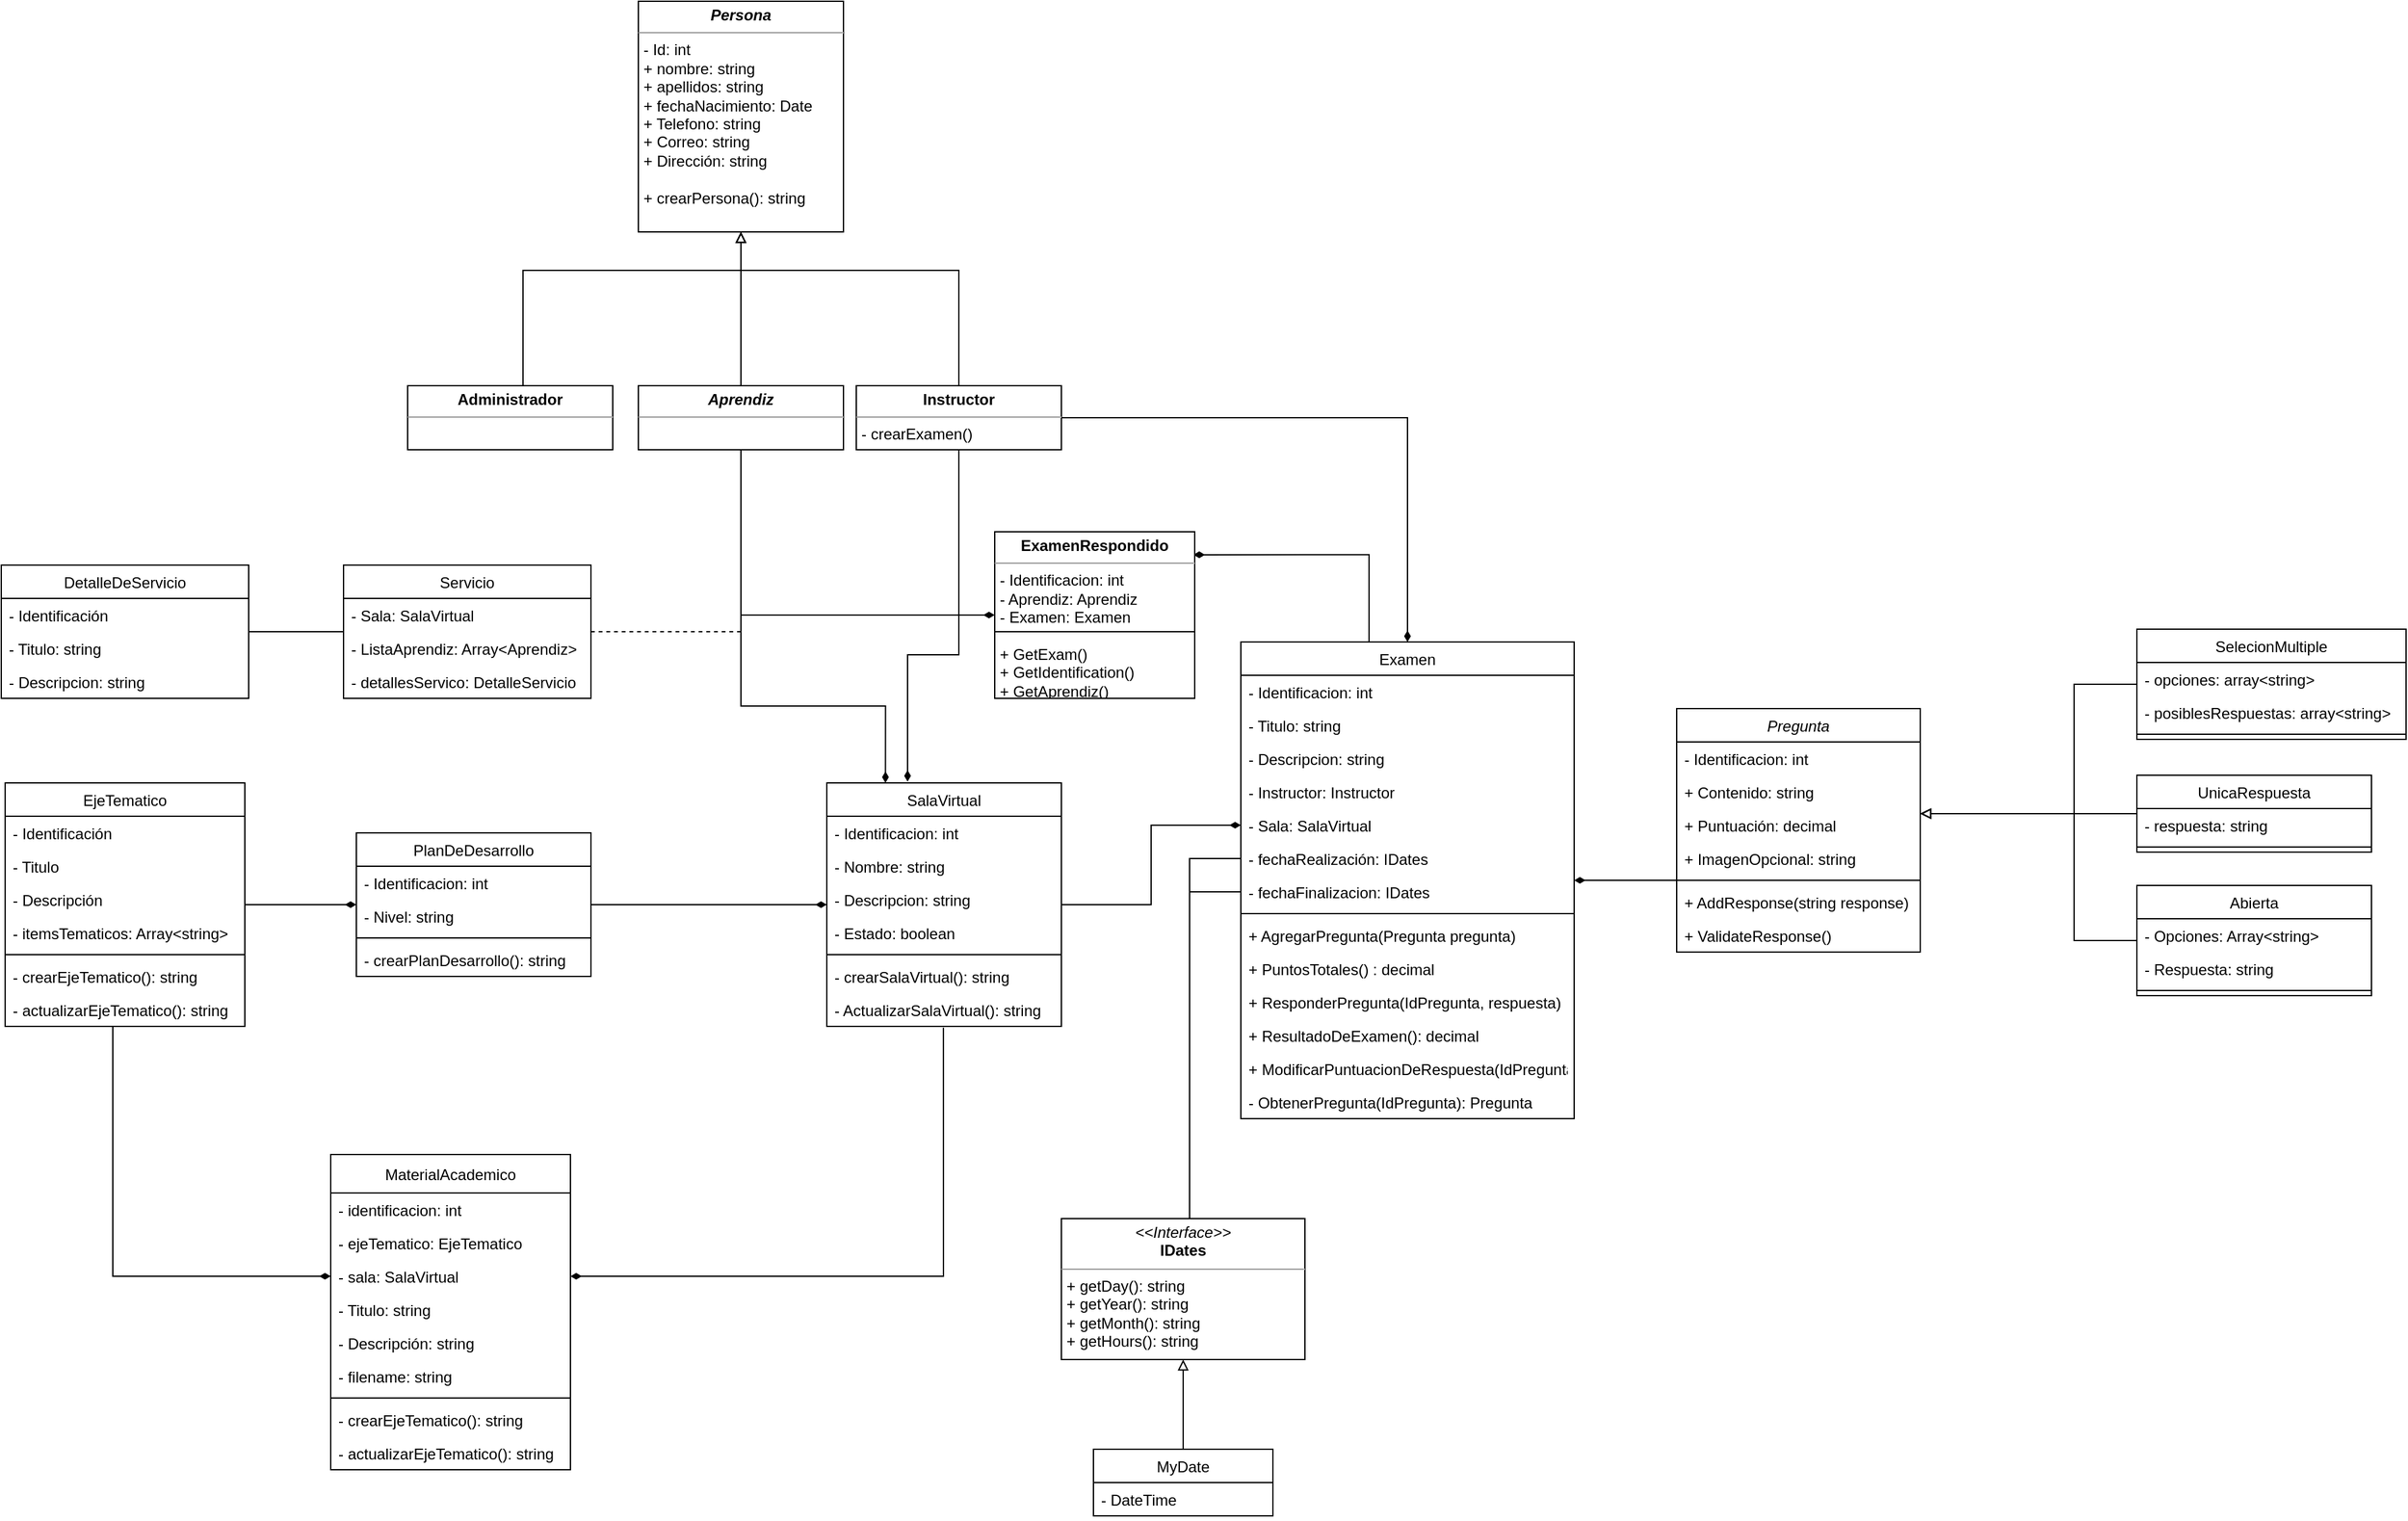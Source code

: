 <mxfile version="13.7.3" type="device" pages="2"><diagram id="6hGFLwfOUW9BJ-s0fimq" name="UML class"><mxGraphModel dx="1679" dy="1703" grid="1" gridSize="10" guides="1" tooltips="1" connect="1" arrows="1" fold="1" page="1" pageScale="1" pageWidth="827" pageHeight="1169" math="0" shadow="0"><root><mxCell id="0"/><mxCell id="1" parent="0"/><mxCell id="5" value="" style="edgeStyle=orthogonalEdgeStyle;rounded=0;orthogonalLoop=1;jettySize=auto;html=1;endArrow=none;endFill=0;startArrow=block;startFill=0;strokeWidth=1;" parent="1" source="2" target="4" edge="1"><mxGeometry relative="1" as="geometry"><Array as="points"><mxPoint x="60" y="40"/><mxPoint x="-110" y="40"/></Array></mxGeometry></mxCell><mxCell id="7" value="" style="edgeStyle=orthogonalEdgeStyle;rounded=0;orthogonalLoop=1;jettySize=auto;html=1;endArrow=none;endFill=0;startArrow=block;startFill=0;strokeWidth=1;" parent="1" source="2" target="6" edge="1"><mxGeometry relative="1" as="geometry"/></mxCell><mxCell id="9" value="" style="edgeStyle=orthogonalEdgeStyle;rounded=0;orthogonalLoop=1;jettySize=auto;html=1;endArrow=none;endFill=0;startArrow=block;startFill=0;strokeWidth=1;" parent="1" source="2" target="8" edge="1"><mxGeometry relative="1" as="geometry"><Array as="points"><mxPoint x="60" y="40"/><mxPoint x="230" y="40"/></Array></mxGeometry></mxCell><mxCell id="2" value="&lt;p style=&quot;margin: 0px ; margin-top: 4px ; text-align: center&quot;&gt;&lt;b&gt;&lt;i&gt;Persona&lt;/i&gt;&lt;/b&gt;&lt;/p&gt;&lt;hr size=&quot;1&quot;&gt;&lt;p style=&quot;box-sizing: content-box ; margin: 4px 0px 0px ; padding: 0px ; text-align: center&quot;&gt;&lt;/p&gt;&lt;p style=&quot;box-sizing: content-box ; margin: 0px 0px 0px 4px ; padding: 0px&quot;&gt;- Id: int&lt;/p&gt;&lt;p style=&quot;box-sizing: content-box ; margin: 0px 0px 0px 4px ; padding: 0px&quot;&gt;+ nombre: string&lt;/p&gt;&lt;p style=&quot;box-sizing: content-box ; margin: 0px 0px 0px 4px ; padding: 0px&quot;&gt;+ apellidos: string&lt;/p&gt;&lt;p style=&quot;box-sizing: content-box ; margin: 0px 0px 0px 4px ; padding: 0px&quot;&gt;+ fechaNacimiento: Date&lt;/p&gt;&lt;p style=&quot;box-sizing: content-box ; margin: 0px 0px 0px 4px ; padding: 0px&quot;&gt;+ Telefono: string&lt;/p&gt;&lt;p style=&quot;box-sizing: content-box ; margin: 0px 0px 0px 4px ; padding: 0px&quot;&gt;+ Correo: string&lt;/p&gt;&lt;p style=&quot;box-sizing: content-box ; margin: 0px 0px 0px 4px ; padding: 0px&quot;&gt;+ Dirección: string&lt;/p&gt;&lt;p style=&quot;box-sizing: content-box ; margin: 0px 0px 0px 4px ; padding: 0px&quot;&gt;&lt;br&gt;&lt;/p&gt;&lt;p style=&quot;box-sizing: content-box ; margin: 0px 0px 0px 4px ; padding: 0px&quot;&gt;+ crearPersona(): string&lt;/p&gt;" style="verticalAlign=top;align=left;overflow=fill;fontSize=12;fontFamily=Helvetica;html=1;" parent="1" vertex="1"><mxGeometry x="-20" y="-170" width="160" height="180" as="geometry"/></mxCell><mxCell id="48" style="edgeStyle=orthogonalEdgeStyle;rounded=0;orthogonalLoop=1;jettySize=auto;html=1;startArrow=none;startFill=0;endArrow=diamondThin;endFill=1;strokeWidth=1;" parent="1" source="8" edge="1"><mxGeometry relative="1" as="geometry"><mxPoint x="190" y="439" as="targetPoint"/><Array as="points"><mxPoint x="230" y="340"/><mxPoint x="190" y="340"/></Array></mxGeometry></mxCell><mxCell id="86" style="edgeStyle=orthogonalEdgeStyle;rounded=0;orthogonalLoop=1;jettySize=auto;html=1;entryX=0.5;entryY=0;entryDx=0;entryDy=0;startArrow=none;startFill=0;endArrow=diamondThin;endFill=1;strokeWidth=1;" parent="1" source="8" target="77" edge="1"><mxGeometry relative="1" as="geometry"/></mxCell><mxCell id="8" value="&lt;p style=&quot;margin: 0px ; margin-top: 4px ; text-align: center&quot;&gt;&lt;b&gt;Instructor&lt;/b&gt;&lt;/p&gt;&lt;hr size=&quot;1&quot;&gt;&lt;p style=&quot;box-sizing: content-box ; margin: 4px 0px 0px ; padding: 0px ; text-align: center&quot;&gt;&lt;/p&gt;&lt;p style=&quot;box-sizing: content-box ; margin: 0px 0px 0px 4px ; padding: 0px&quot;&gt;- crearExamen()&lt;/p&gt;" style="verticalAlign=top;align=left;overflow=fill;fontSize=12;fontFamily=Helvetica;html=1;" parent="1" vertex="1"><mxGeometry x="150" y="130" width="160" height="50" as="geometry"/></mxCell><mxCell id="51" style="edgeStyle=orthogonalEdgeStyle;rounded=0;orthogonalLoop=1;jettySize=auto;html=1;entryX=0.25;entryY=0;entryDx=0;entryDy=0;startArrow=none;startFill=0;endArrow=diamondThin;endFill=1;strokeWidth=1;entryPerimeter=0;" parent="1" source="6" target="36" edge="1"><mxGeometry relative="1" as="geometry"><Array as="points"><mxPoint x="60" y="380"/><mxPoint x="173" y="380"/></Array></mxGeometry></mxCell><mxCell id="r_1xCWpPB6CA4NEeiqVw-153" style="edgeStyle=orthogonalEdgeStyle;rounded=0;orthogonalLoop=1;jettySize=auto;html=1;entryX=0;entryY=0.5;entryDx=0;entryDy=0;endArrow=diamondThin;endFill=1;" edge="1" parent="1" source="6" target="r_1xCWpPB6CA4NEeiqVw-152"><mxGeometry relative="1" as="geometry"><Array as="points"><mxPoint x="60" y="309"/></Array></mxGeometry></mxCell><mxCell id="6" value="&lt;p style=&quot;margin: 0px ; margin-top: 4px ; text-align: center&quot;&gt;&lt;b&gt;&lt;i&gt;Aprendiz&lt;/i&gt;&lt;/b&gt;&lt;/p&gt;&lt;hr size=&quot;1&quot;&gt;&lt;p style=&quot;box-sizing: content-box ; margin: 4px 0px 0px ; padding: 0px ; text-align: center&quot;&gt;&lt;/p&gt;&lt;p style=&quot;box-sizing: content-box ; margin: 0px 0px 0px 4px ; padding: 0px&quot;&gt;&lt;br&gt;&lt;/p&gt;&lt;p style=&quot;box-sizing: content-box ; margin: 0px 0px 0px 4px ; padding: 0px&quot;&gt;&lt;br&gt;&lt;/p&gt;&lt;hr size=&quot;1&quot; style=&quot;box-sizing: content-box ; margin: 0px ; padding: 0px ; height: 1px ; border: none&quot;&gt;&lt;p style=&quot;box-sizing: content-box ; margin: 0px 0px 0px 4px ; padding: 0px&quot;&gt;&lt;br&gt;&lt;/p&gt;&lt;p style=&quot;box-sizing: content-box ; margin: 0px 0px 0px 4px ; padding: 0px&quot;&gt;&lt;br&gt;&lt;/p&gt;" style="verticalAlign=top;align=left;overflow=fill;fontSize=12;fontFamily=Helvetica;html=1;" parent="1" vertex="1"><mxGeometry x="-20" y="130" width="160" height="50" as="geometry"/></mxCell><mxCell id="4" value="&lt;p style=&quot;margin: 0px ; margin-top: 4px ; text-align: center&quot;&gt;&lt;b&gt;Administrador&lt;/b&gt;&lt;/p&gt;&lt;hr size=&quot;1&quot;&gt;&lt;p style=&quot;box-sizing: content-box ; margin: 4px 0px 0px ; padding: 0px ; text-align: center&quot;&gt;&lt;/p&gt;&lt;p style=&quot;box-sizing: content-box ; margin: 0px 0px 0px 4px ; padding: 0px&quot;&gt;&lt;br&gt;&lt;/p&gt;" style="verticalAlign=top;align=left;overflow=fill;fontSize=12;fontFamily=Helvetica;html=1;" parent="1" vertex="1"><mxGeometry x="-200" y="130" width="160" height="50" as="geometry"/></mxCell><mxCell id="23" value="" style="edgeStyle=orthogonalEdgeStyle;rounded=0;orthogonalLoop=1;jettySize=auto;html=1;startArrow=diamondThin;startFill=1;endArrow=none;endFill=0;strokeWidth=1;" parent="1" source="15" target="19" edge="1"><mxGeometry relative="1" as="geometry"/></mxCell><mxCell id="41" value="" style="edgeStyle=orthogonalEdgeStyle;rounded=0;orthogonalLoop=1;jettySize=auto;html=1;startArrow=none;startFill=0;endArrow=diamondThin;endFill=1;strokeWidth=1;" parent="1" source="15" target="36" edge="1"><mxGeometry relative="1" as="geometry"/></mxCell><mxCell id="85" value="" style="edgeStyle=orthogonalEdgeStyle;rounded=0;orthogonalLoop=1;jettySize=auto;html=1;startArrow=none;startFill=0;endArrow=diamondThin;endFill=1;strokeWidth=1;entryX=0;entryY=0.5;entryDx=0;entryDy=0;" parent="1" source="36" target="80" edge="1"><mxGeometry relative="1" as="geometry"/></mxCell><mxCell id="36" value="SalaVirtual" style="swimlane;fontStyle=0;childLayout=stackLayout;horizontal=1;startSize=26;fillColor=none;horizontalStack=0;resizeParent=1;resizeParentMax=0;resizeLast=0;collapsible=1;marginBottom=0;" parent="1" vertex="1"><mxGeometry x="127" y="440" width="183" height="190" as="geometry"/></mxCell><mxCell id="37" value="- Identificacion: int" style="text;strokeColor=none;fillColor=none;align=left;verticalAlign=top;spacingLeft=4;spacingRight=4;overflow=hidden;rotatable=0;points=[[0,0.5],[1,0.5]];portConstraint=eastwest;" parent="36" vertex="1"><mxGeometry y="26" width="183" height="26" as="geometry"/></mxCell><mxCell id="38" value="- Nombre: string" style="text;strokeColor=none;fillColor=none;align=left;verticalAlign=top;spacingLeft=4;spacingRight=4;overflow=hidden;rotatable=0;points=[[0,0.5],[1,0.5]];portConstraint=eastwest;" parent="36" vertex="1"><mxGeometry y="52" width="183" height="26" as="geometry"/></mxCell><mxCell id="42" value="- Descripcion: string" style="text;strokeColor=none;fillColor=none;align=left;verticalAlign=top;spacingLeft=4;spacingRight=4;overflow=hidden;rotatable=0;points=[[0,0.5],[1,0.5]];portConstraint=eastwest;" parent="36" vertex="1"><mxGeometry y="78" width="183" height="26" as="geometry"/></mxCell><mxCell id="47" value="- Estado: boolean" style="text;strokeColor=none;fillColor=none;align=left;verticalAlign=top;spacingLeft=4;spacingRight=4;overflow=hidden;rotatable=0;points=[[0,0.5],[1,0.5]];portConstraint=eastwest;" parent="36" vertex="1"><mxGeometry y="104" width="183" height="26" as="geometry"/></mxCell><mxCell id="39" value="" style="line;strokeWidth=1;fillColor=none;align=left;verticalAlign=middle;spacingTop=-1;spacingLeft=3;spacingRight=3;rotatable=0;labelPosition=right;points=[];portConstraint=eastwest;" parent="36" vertex="1"><mxGeometry y="130" width="183" height="8" as="geometry"/></mxCell><mxCell id="40" value="- crearSalaVirtual(): string" style="text;strokeColor=none;fillColor=none;align=left;verticalAlign=top;spacingLeft=4;spacingRight=4;overflow=hidden;rotatable=0;points=[[0,0.5],[1,0.5]];portConstraint=eastwest;" parent="36" vertex="1"><mxGeometry y="138" width="183" height="26" as="geometry"/></mxCell><mxCell id="45" value="- ActualizarSalaVirtual(): string" style="text;strokeColor=none;fillColor=none;align=left;verticalAlign=top;spacingLeft=4;spacingRight=4;overflow=hidden;rotatable=0;points=[[0,0.5],[1,0.5]];portConstraint=eastwest;" parent="36" vertex="1"><mxGeometry y="164" width="183" height="26" as="geometry"/></mxCell><mxCell id="15" value="PlanDeDesarrollo" style="swimlane;fontStyle=0;childLayout=stackLayout;horizontal=1;startSize=26;fillColor=none;horizontalStack=0;resizeParent=1;resizeParentMax=0;resizeLast=0;collapsible=1;marginBottom=0;" parent="1" vertex="1"><mxGeometry x="-240" y="479" width="183" height="112" as="geometry"/></mxCell><mxCell id="35" value="- Identificacion: int" style="text;strokeColor=none;fillColor=none;align=left;verticalAlign=top;spacingLeft=4;spacingRight=4;overflow=hidden;rotatable=0;points=[[0,0.5],[1,0.5]];portConstraint=eastwest;" parent="15" vertex="1"><mxGeometry y="26" width="183" height="26" as="geometry"/></mxCell><mxCell id="16" value="- Nivel: string" style="text;strokeColor=none;fillColor=none;align=left;verticalAlign=top;spacingLeft=4;spacingRight=4;overflow=hidden;rotatable=0;points=[[0,0.5],[1,0.5]];portConstraint=eastwest;" parent="15" vertex="1"><mxGeometry y="52" width="183" height="26" as="geometry"/></mxCell><mxCell id="32" value="" style="line;strokeWidth=1;fillColor=none;align=left;verticalAlign=middle;spacingTop=-1;spacingLeft=3;spacingRight=3;rotatable=0;labelPosition=right;points=[];portConstraint=eastwest;" parent="15" vertex="1"><mxGeometry y="78" width="183" height="8" as="geometry"/></mxCell><mxCell id="18" value="- crearPlanDesarrollo(): string" style="text;strokeColor=none;fillColor=none;align=left;verticalAlign=top;spacingLeft=4;spacingRight=4;overflow=hidden;rotatable=0;points=[[0,0.5],[1,0.5]];portConstraint=eastwest;" parent="15" vertex="1"><mxGeometry y="86" width="183" height="26" as="geometry"/></mxCell><mxCell id="56" style="edgeStyle=orthogonalEdgeStyle;rounded=0;orthogonalLoop=1;jettySize=auto;html=1;startArrow=none;startFill=0;endArrow=none;endFill=0;strokeWidth=1;dashed=1;" parent="1" source="52" edge="1"><mxGeometry relative="1" as="geometry"><mxPoint x="60" y="322" as="targetPoint"/></mxGeometry></mxCell><mxCell id="61" value="" style="edgeStyle=orthogonalEdgeStyle;rounded=0;orthogonalLoop=1;jettySize=auto;html=1;startArrow=none;startFill=0;endArrow=none;endFill=0;strokeWidth=1;" parent="1" source="52" target="57" edge="1"><mxGeometry relative="1" as="geometry"/></mxCell><mxCell id="52" value="Servicio" style="swimlane;fontStyle=0;childLayout=stackLayout;horizontal=1;startSize=26;fillColor=none;horizontalStack=0;resizeParent=1;resizeParentMax=0;resizeLast=0;collapsible=1;marginBottom=0;" parent="1" vertex="1"><mxGeometry x="-250" y="270" width="193" height="104" as="geometry"/></mxCell><mxCell id="53" value="- Sala: SalaVirtual" style="text;strokeColor=none;fillColor=none;align=left;verticalAlign=top;spacingLeft=4;spacingRight=4;overflow=hidden;rotatable=0;points=[[0,0.5],[1,0.5]];portConstraint=eastwest;" parent="52" vertex="1"><mxGeometry y="26" width="193" height="26" as="geometry"/></mxCell><mxCell id="54" value="- ListaAprendiz: Array&lt;Aprendiz&gt;" style="text;strokeColor=none;fillColor=none;align=left;verticalAlign=top;spacingLeft=4;spacingRight=4;overflow=hidden;rotatable=0;points=[[0,0.5],[1,0.5]];portConstraint=eastwest;" parent="52" vertex="1"><mxGeometry y="52" width="193" height="26" as="geometry"/></mxCell><mxCell id="55" value="- detallesServico: DetalleServicio" style="text;strokeColor=none;fillColor=none;align=left;verticalAlign=top;spacingLeft=4;spacingRight=4;overflow=hidden;rotatable=0;points=[[0,0.5],[1,0.5]];portConstraint=eastwest;" parent="52" vertex="1"><mxGeometry y="78" width="193" height="26" as="geometry"/></mxCell><mxCell id="70" value="" style="edgeStyle=orthogonalEdgeStyle;rounded=0;orthogonalLoop=1;jettySize=auto;html=1;startArrow=none;startFill=0;endArrow=diamondThin;endFill=1;strokeWidth=1;" parent="1" source="19" target="62" edge="1"><mxGeometry relative="1" as="geometry"><Array as="points"><mxPoint x="-430" y="825"/></Array></mxGeometry></mxCell><mxCell id="19" value="EjeTematico" style="swimlane;fontStyle=0;childLayout=stackLayout;horizontal=1;startSize=26;fillColor=none;horizontalStack=0;resizeParent=1;resizeParentMax=0;resizeLast=0;collapsible=1;marginBottom=0;" parent="1" vertex="1"><mxGeometry x="-514" y="440" width="187" height="190" as="geometry"/></mxCell><mxCell id="20" value="- Identificación" style="text;strokeColor=none;fillColor=none;align=left;verticalAlign=top;spacingLeft=4;spacingRight=4;overflow=hidden;rotatable=0;points=[[0,0.5],[1,0.5]];portConstraint=eastwest;" parent="19" vertex="1"><mxGeometry y="26" width="187" height="26" as="geometry"/></mxCell><mxCell id="21" value="- Titulo" style="text;strokeColor=none;fillColor=none;align=left;verticalAlign=top;spacingLeft=4;spacingRight=4;overflow=hidden;rotatable=0;points=[[0,0.5],[1,0.5]];portConstraint=eastwest;" parent="19" vertex="1"><mxGeometry y="52" width="187" height="26" as="geometry"/></mxCell><mxCell id="22" value="- Descripción" style="text;strokeColor=none;fillColor=none;align=left;verticalAlign=top;spacingLeft=4;spacingRight=4;overflow=hidden;rotatable=0;points=[[0,0.5],[1,0.5]];portConstraint=eastwest;" parent="19" vertex="1"><mxGeometry y="78" width="187" height="26" as="geometry"/></mxCell><mxCell id="26" value="- itemsTematicos: Array&lt;string&gt;" style="text;strokeColor=none;fillColor=none;align=left;verticalAlign=top;spacingLeft=4;spacingRight=4;overflow=hidden;rotatable=0;points=[[0,0.5],[1,0.5]];portConstraint=eastwest;" parent="19" vertex="1"><mxGeometry y="104" width="187" height="26" as="geometry"/></mxCell><mxCell id="30" value="" style="line;strokeWidth=1;fillColor=none;align=left;verticalAlign=middle;spacingTop=-1;spacingLeft=3;spacingRight=3;rotatable=0;labelPosition=right;points=[];portConstraint=eastwest;" parent="19" vertex="1"><mxGeometry y="130" width="187" height="8" as="geometry"/></mxCell><mxCell id="31" value="- crearEjeTematico(): string" style="text;strokeColor=none;fillColor=none;align=left;verticalAlign=top;spacingLeft=4;spacingRight=4;overflow=hidden;rotatable=0;points=[[0,0.5],[1,0.5]];portConstraint=eastwest;" parent="19" vertex="1"><mxGeometry y="138" width="187" height="26" as="geometry"/></mxCell><mxCell id="29" value="- actualizarEjeTematico(): string" style="text;strokeColor=none;fillColor=none;align=left;verticalAlign=top;spacingLeft=4;spacingRight=4;overflow=hidden;rotatable=0;points=[[0,0.5],[1,0.5]];portConstraint=eastwest;" parent="19" vertex="1"><mxGeometry y="164" width="187" height="26" as="geometry"/></mxCell><mxCell id="71" style="edgeStyle=orthogonalEdgeStyle;rounded=0;orthogonalLoop=1;jettySize=auto;html=1;entryX=0.497;entryY=1.038;entryDx=0;entryDy=0;entryPerimeter=0;startArrow=diamondThin;startFill=1;endArrow=none;endFill=0;strokeWidth=1;" parent="1" source="62" target="45" edge="1"><mxGeometry relative="1" as="geometry"><Array as="points"><mxPoint x="218" y="825"/></Array></mxGeometry></mxCell><mxCell id="62" value="MaterialAcademico" style="swimlane;fontStyle=0;childLayout=stackLayout;horizontal=1;startSize=30;fillColor=none;horizontalStack=0;resizeParent=1;resizeParentMax=0;resizeLast=0;collapsible=1;marginBottom=0;" parent="1" vertex="1"><mxGeometry x="-260" y="730" width="187" height="246" as="geometry"><mxRectangle x="-260" y="730" width="130" height="26" as="alternateBounds"/></mxGeometry></mxCell><mxCell id="63" value="- identificacion: int" style="text;strokeColor=none;fillColor=none;align=left;verticalAlign=top;spacingLeft=4;spacingRight=4;overflow=hidden;rotatable=0;points=[[0,0.5],[1,0.5]];portConstraint=eastwest;" parent="62" vertex="1"><mxGeometry y="30" width="187" height="26" as="geometry"/></mxCell><mxCell id="73" value="- ejeTematico: EjeTematico" style="text;strokeColor=none;fillColor=none;align=left;verticalAlign=top;spacingLeft=4;spacingRight=4;overflow=hidden;rotatable=0;points=[[0,0.5],[1,0.5]];portConstraint=eastwest;" parent="62" vertex="1"><mxGeometry y="56" width="187" height="26" as="geometry"/></mxCell><mxCell id="72" value="- sala: SalaVirtual" style="text;strokeColor=none;fillColor=none;align=left;verticalAlign=top;spacingLeft=4;spacingRight=4;overflow=hidden;rotatable=0;points=[[0,0.5],[1,0.5]];portConstraint=eastwest;" parent="62" vertex="1"><mxGeometry y="82" width="187" height="26" as="geometry"/></mxCell><mxCell id="64" value="- Titulo: string" style="text;strokeColor=none;fillColor=none;align=left;verticalAlign=top;spacingLeft=4;spacingRight=4;overflow=hidden;rotatable=0;points=[[0,0.5],[1,0.5]];portConstraint=eastwest;" parent="62" vertex="1"><mxGeometry y="108" width="187" height="26" as="geometry"/></mxCell><mxCell id="65" value="- Descripción: string" style="text;strokeColor=none;fillColor=none;align=left;verticalAlign=top;spacingLeft=4;spacingRight=4;overflow=hidden;rotatable=0;points=[[0,0.5],[1,0.5]];portConstraint=eastwest;" parent="62" vertex="1"><mxGeometry y="134" width="187" height="26" as="geometry"/></mxCell><mxCell id="66" value="- filename: string" style="text;strokeColor=none;fillColor=none;align=left;verticalAlign=top;spacingLeft=4;spacingRight=4;overflow=hidden;rotatable=0;points=[[0,0.5],[1,0.5]];portConstraint=eastwest;" parent="62" vertex="1"><mxGeometry y="160" width="187" height="26" as="geometry"/></mxCell><mxCell id="67" value="" style="line;strokeWidth=1;fillColor=none;align=left;verticalAlign=middle;spacingTop=-1;spacingLeft=3;spacingRight=3;rotatable=0;labelPosition=right;points=[];portConstraint=eastwest;" parent="62" vertex="1"><mxGeometry y="186" width="187" height="8" as="geometry"/></mxCell><mxCell id="68" value="- crearEjeTematico(): string" style="text;strokeColor=none;fillColor=none;align=left;verticalAlign=top;spacingLeft=4;spacingRight=4;overflow=hidden;rotatable=0;points=[[0,0.5],[1,0.5]];portConstraint=eastwest;" parent="62" vertex="1"><mxGeometry y="194" width="187" height="26" as="geometry"/></mxCell><mxCell id="69" value="- actualizarEjeTematico(): string" style="text;strokeColor=none;fillColor=none;align=left;verticalAlign=top;spacingLeft=4;spacingRight=4;overflow=hidden;rotatable=0;points=[[0,0.5],[1,0.5]];portConstraint=eastwest;" parent="62" vertex="1"><mxGeometry y="220" width="187" height="26" as="geometry"/></mxCell><mxCell id="57" value="DetalleDeServicio" style="swimlane;fontStyle=0;childLayout=stackLayout;horizontal=1;startSize=26;fillColor=none;horizontalStack=0;resizeParent=1;resizeParentMax=0;resizeLast=0;collapsible=1;marginBottom=0;" parent="1" vertex="1"><mxGeometry x="-517" y="270" width="193" height="104" as="geometry"/></mxCell><mxCell id="74" value="- Identificación" style="text;strokeColor=none;fillColor=none;align=left;verticalAlign=top;spacingLeft=4;spacingRight=4;overflow=hidden;rotatable=0;points=[[0,0.5],[1,0.5]];portConstraint=eastwest;" parent="57" vertex="1"><mxGeometry y="26" width="193" height="26" as="geometry"/></mxCell><mxCell id="75" value="- Titulo: string" style="text;strokeColor=none;fillColor=none;align=left;verticalAlign=top;spacingLeft=4;spacingRight=4;overflow=hidden;rotatable=0;points=[[0,0.5],[1,0.5]];portConstraint=eastwest;" parent="57" vertex="1"><mxGeometry y="52" width="193" height="26" as="geometry"/></mxCell><mxCell id="76" value="- Descripcion: string" style="text;strokeColor=none;fillColor=none;align=left;verticalAlign=top;spacingLeft=4;spacingRight=4;overflow=hidden;rotatable=0;points=[[0,0.5],[1,0.5]];portConstraint=eastwest;" parent="57" vertex="1"><mxGeometry y="78" width="193" height="26" as="geometry"/></mxCell><mxCell id="113" value="" style="edgeStyle=orthogonalEdgeStyle;rounded=0;orthogonalLoop=1;jettySize=auto;html=1;startArrow=diamondThin;startFill=1;endArrow=none;endFill=0;strokeWidth=1;" parent="1" source="77" target="103" edge="1"><mxGeometry relative="1" as="geometry"><Array as="points"><mxPoint x="700" y="440"/><mxPoint x="700" y="440"/></Array></mxGeometry></mxCell><mxCell id="r_1xCWpPB6CA4NEeiqVw-154" style="edgeStyle=orthogonalEdgeStyle;rounded=0;orthogonalLoop=1;jettySize=auto;html=1;endArrow=diamondThin;endFill=1;entryX=0.994;entryY=0.138;entryDx=0;entryDy=0;entryPerimeter=0;" edge="1" parent="1" source="77" target="r_1xCWpPB6CA4NEeiqVw-152"><mxGeometry relative="1" as="geometry"><mxPoint x="450" y="260" as="targetPoint"/><Array as="points"><mxPoint x="550" y="262"/></Array></mxGeometry></mxCell><mxCell id="77" value="Examen" style="swimlane;fontStyle=0;childLayout=stackLayout;horizontal=1;startSize=26;fillColor=none;horizontalStack=0;resizeParent=1;resizeParentMax=0;resizeLast=0;collapsible=1;marginBottom=0;" parent="1" vertex="1"><mxGeometry x="450" y="330" width="260" height="372" as="geometry"><mxRectangle x="450" y="330" width="80" height="26" as="alternateBounds"/></mxGeometry></mxCell><mxCell id="78" value="- Identificacion: int" style="text;strokeColor=none;fillColor=none;align=left;verticalAlign=top;spacingLeft=4;spacingRight=4;overflow=hidden;rotatable=0;points=[[0,0.5],[1,0.5]];portConstraint=eastwest;" parent="77" vertex="1"><mxGeometry y="26" width="260" height="26" as="geometry"/></mxCell><mxCell id="114" value="- Titulo: string" style="text;strokeColor=none;fillColor=none;align=left;verticalAlign=top;spacingLeft=4;spacingRight=4;overflow=hidden;rotatable=0;points=[[0,0.5],[1,0.5]];portConstraint=eastwest;" parent="77" vertex="1"><mxGeometry y="52" width="260" height="26" as="geometry"/></mxCell><mxCell id="115" value="- Descripcion: string&#10;&#10;&#10;" style="text;strokeColor=none;fillColor=none;align=left;verticalAlign=top;spacingLeft=4;spacingRight=4;overflow=hidden;rotatable=0;points=[[0,0.5],[1,0.5]];portConstraint=eastwest;" parent="77" vertex="1"><mxGeometry y="78" width="260" height="26" as="geometry"/></mxCell><mxCell id="79" value="- Instructor: Instructor" style="text;strokeColor=none;fillColor=none;align=left;verticalAlign=top;spacingLeft=4;spacingRight=4;overflow=hidden;rotatable=0;points=[[0,0.5],[1,0.5]];portConstraint=eastwest;" parent="77" vertex="1"><mxGeometry y="104" width="260" height="26" as="geometry"/></mxCell><mxCell id="80" value="- Sala: SalaVirtual" style="text;strokeColor=none;fillColor=none;align=left;verticalAlign=top;spacingLeft=4;spacingRight=4;overflow=hidden;rotatable=0;points=[[0,0.5],[1,0.5]];portConstraint=eastwest;" parent="77" vertex="1"><mxGeometry y="130" width="260" height="26" as="geometry"/></mxCell><mxCell id="87" value="- fechaRealización: IDates" style="text;strokeColor=none;fillColor=none;align=left;verticalAlign=top;spacingLeft=4;spacingRight=4;overflow=hidden;rotatable=0;points=[[0,0.5],[1,0.5]];portConstraint=eastwest;" parent="77" vertex="1"><mxGeometry y="156" width="260" height="26" as="geometry"/></mxCell><mxCell id="91" value="- fechaFinalizacion: IDates" style="text;strokeColor=none;fillColor=none;align=left;verticalAlign=top;spacingLeft=4;spacingRight=4;overflow=hidden;rotatable=0;points=[[0,0.5],[1,0.5]];portConstraint=eastwest;" parent="77" vertex="1"><mxGeometry y="182" width="260" height="26" as="geometry"/></mxCell><mxCell id="82" value="" style="line;strokeWidth=1;fillColor=none;align=left;verticalAlign=middle;spacingTop=-1;spacingLeft=3;spacingRight=3;rotatable=0;labelPosition=right;points=[];portConstraint=eastwest;" parent="77" vertex="1"><mxGeometry y="208" width="260" height="8" as="geometry"/></mxCell><mxCell id="83" value="+ AgregarPregunta(Pregunta pregunta)" style="text;strokeColor=none;fillColor=none;align=left;verticalAlign=top;spacingLeft=4;spacingRight=4;overflow=hidden;rotatable=0;points=[[0,0.5],[1,0.5]];portConstraint=eastwest;" parent="77" vertex="1"><mxGeometry y="216" width="260" height="26" as="geometry"/></mxCell><mxCell id="r_1xCWpPB6CA4NEeiqVw-146" value="+ PuntosTotales() : decimal" style="text;strokeColor=none;fillColor=none;align=left;verticalAlign=top;spacingLeft=4;spacingRight=4;overflow=hidden;rotatable=0;points=[[0,0.5],[1,0.5]];portConstraint=eastwest;" vertex="1" parent="77"><mxGeometry y="242" width="260" height="26" as="geometry"/></mxCell><mxCell id="r_1xCWpPB6CA4NEeiqVw-147" value="+ ResponderPregunta(IdPregunta, respuesta)" style="text;strokeColor=none;fillColor=none;align=left;verticalAlign=top;spacingLeft=4;spacingRight=4;overflow=hidden;rotatable=0;points=[[0,0.5],[1,0.5]];portConstraint=eastwest;" vertex="1" parent="77"><mxGeometry y="268" width="260" height="26" as="geometry"/></mxCell><mxCell id="r_1xCWpPB6CA4NEeiqVw-148" value="+ ResultadoDeExamen(): decimal" style="text;strokeColor=none;fillColor=none;align=left;verticalAlign=top;spacingLeft=4;spacingRight=4;overflow=hidden;rotatable=0;points=[[0,0.5],[1,0.5]];portConstraint=eastwest;" vertex="1" parent="77"><mxGeometry y="294" width="260" height="26" as="geometry"/></mxCell><mxCell id="r_1xCWpPB6CA4NEeiqVw-150" value="+ ModificarPuntuacionDeRespuesta(IdPregunta, Puntuación): string" style="text;strokeColor=none;fillColor=none;align=left;verticalAlign=top;spacingLeft=4;spacingRight=4;overflow=hidden;rotatable=0;points=[[0,0.5],[1,0.5]];portConstraint=eastwest;" vertex="1" parent="77"><mxGeometry y="320" width="260" height="26" as="geometry"/></mxCell><mxCell id="r_1xCWpPB6CA4NEeiqVw-149" value="- ObtenerPregunta(IdPregunta): Pregunta" style="text;strokeColor=none;fillColor=none;align=left;verticalAlign=top;spacingLeft=4;spacingRight=4;overflow=hidden;rotatable=0;points=[[0,0.5],[1,0.5]];portConstraint=eastwest;" vertex="1" parent="77"><mxGeometry y="346" width="260" height="26" as="geometry"/></mxCell><mxCell id="90" style="edgeStyle=orthogonalEdgeStyle;rounded=0;orthogonalLoop=1;jettySize=auto;html=1;startArrow=none;startFill=0;endArrow=none;endFill=0;strokeWidth=1;entryX=0;entryY=0.5;entryDx=0;entryDy=0;" parent="1" source="88" target="87" edge="1"><mxGeometry relative="1" as="geometry"><Array as="points"><mxPoint x="410" y="499"/></Array></mxGeometry></mxCell><mxCell id="92" style="edgeStyle=orthogonalEdgeStyle;rounded=0;orthogonalLoop=1;jettySize=auto;html=1;entryX=0;entryY=0.5;entryDx=0;entryDy=0;startArrow=none;startFill=0;endArrow=none;endFill=0;strokeWidth=1;" parent="1" source="88" target="91" edge="1"><mxGeometry relative="1" as="geometry"><Array as="points"><mxPoint x="410" y="525"/></Array></mxGeometry></mxCell><mxCell id="88" value="&lt;p style=&quot;margin: 0px ; margin-top: 4px ; text-align: center&quot;&gt;&lt;i&gt;&amp;lt;&amp;lt;Interface&amp;gt;&amp;gt;&lt;/i&gt;&lt;br&gt;&lt;b&gt;IDates&lt;/b&gt;&lt;/p&gt;&lt;hr size=&quot;1&quot;&gt;&lt;p style=&quot;margin: 0px ; margin-left: 4px&quot;&gt;+ getDay(): string&lt;br&gt;+ getYear(): string&lt;br&gt;&lt;/p&gt;&lt;p style=&quot;margin: 0px ; margin-left: 4px&quot;&gt;+ getMonth(): string&lt;/p&gt;&lt;p style=&quot;margin: 0px ; margin-left: 4px&quot;&gt;+ getHours(): string&lt;/p&gt;" style="verticalAlign=top;align=left;overflow=fill;fontSize=12;fontFamily=Helvetica;html=1;" parent="1" vertex="1"><mxGeometry x="310" y="780" width="190" height="110" as="geometry"/></mxCell><mxCell id="102" style="edgeStyle=orthogonalEdgeStyle;rounded=0;orthogonalLoop=1;jettySize=auto;html=1;entryX=0.5;entryY=1;entryDx=0;entryDy=0;startArrow=none;startFill=0;endArrow=block;endFill=0;strokeWidth=1;" parent="1" source="97" target="88" edge="1"><mxGeometry relative="1" as="geometry"/></mxCell><mxCell id="97" value="MyDate" style="swimlane;fontStyle=0;childLayout=stackLayout;horizontal=1;startSize=26;fillColor=none;horizontalStack=0;resizeParent=1;resizeParentMax=0;resizeLast=0;collapsible=1;marginBottom=0;" parent="1" vertex="1"><mxGeometry x="335" y="960" width="140" height="52" as="geometry"/></mxCell><mxCell id="99" value="- DateTime" style="text;strokeColor=none;fillColor=none;align=left;verticalAlign=top;spacingLeft=4;spacingRight=4;overflow=hidden;rotatable=0;points=[[0,0.5],[1,0.5]];portConstraint=eastwest;" parent="97" vertex="1"><mxGeometry y="26" width="140" height="26" as="geometry"/></mxCell><mxCell id="126" value="" style="edgeStyle=orthogonalEdgeStyle;rounded=0;orthogonalLoop=1;jettySize=auto;html=1;startArrow=block;startFill=0;endArrow=none;endFill=0;strokeWidth=1;" parent="1" source="103" target="119" edge="1"><mxGeometry relative="1" as="geometry"><Array as="points"><mxPoint x="1100" y="464"/></Array></mxGeometry></mxCell><mxCell id="135" value="" style="edgeStyle=orthogonalEdgeStyle;rounded=0;orthogonalLoop=1;jettySize=auto;html=1;startArrow=block;startFill=0;endArrow=none;endFill=0;strokeWidth=1;" parent="1" source="103" target="128" edge="1"><mxGeometry relative="1" as="geometry"><Array as="points"><mxPoint x="1100" y="464"/></Array></mxGeometry></mxCell><mxCell id="143" value="" style="edgeStyle=orthogonalEdgeStyle;rounded=0;orthogonalLoop=1;jettySize=auto;html=1;startArrow=block;startFill=0;endArrow=none;endFill=0;strokeWidth=1;" parent="1" source="103" target="136" edge="1"><mxGeometry relative="1" as="geometry"><Array as="points"><mxPoint x="1020" y="464"/><mxPoint x="1020" y="464"/></Array></mxGeometry></mxCell><mxCell id="103" value="Pregunta" style="swimlane;fontStyle=2;childLayout=stackLayout;horizontal=1;startSize=26;fillColor=none;horizontalStack=0;resizeParent=1;resizeParentMax=0;resizeLast=0;collapsible=1;marginBottom=0;" parent="1" vertex="1"><mxGeometry x="790" y="382" width="190" height="190" as="geometry"/></mxCell><mxCell id="104" value="- Identificacion: int" style="text;strokeColor=none;fillColor=none;align=left;verticalAlign=top;spacingLeft=4;spacingRight=4;overflow=hidden;rotatable=0;points=[[0,0.5],[1,0.5]];portConstraint=eastwest;" parent="103" vertex="1"><mxGeometry y="26" width="190" height="26" as="geometry"/></mxCell><mxCell id="105" value="+ Contenido: string" style="text;strokeColor=none;fillColor=none;align=left;verticalAlign=top;spacingLeft=4;spacingRight=4;overflow=hidden;rotatable=0;points=[[0,0.5],[1,0.5]];portConstraint=eastwest;" parent="103" vertex="1"><mxGeometry y="52" width="190" height="26" as="geometry"/></mxCell><mxCell id="116" value="+ Puntuación: decimal" style="text;strokeColor=none;fillColor=none;align=left;verticalAlign=top;spacingLeft=4;spacingRight=4;overflow=hidden;rotatable=0;points=[[0,0.5],[1,0.5]];portConstraint=eastwest;" parent="103" vertex="1"><mxGeometry y="78" width="190" height="26" as="geometry"/></mxCell><mxCell id="117" value="+ ImagenOpcional: string" style="text;strokeColor=none;fillColor=none;align=left;verticalAlign=top;spacingLeft=4;spacingRight=4;overflow=hidden;rotatable=0;points=[[0,0.5],[1,0.5]];portConstraint=eastwest;" parent="103" vertex="1"><mxGeometry y="104" width="190" height="26" as="geometry"/></mxCell><mxCell id="110" value="" style="line;strokeWidth=1;fillColor=none;align=left;verticalAlign=middle;spacingTop=-1;spacingLeft=3;spacingRight=3;rotatable=0;labelPosition=right;points=[];portConstraint=eastwest;" parent="103" vertex="1"><mxGeometry y="130" width="190" height="8" as="geometry"/></mxCell><mxCell id="118" value="+ AddResponse(string response)" style="text;strokeColor=none;fillColor=none;align=left;verticalAlign=top;spacingLeft=4;spacingRight=4;overflow=hidden;rotatable=0;points=[[0,0.5],[1,0.5]];portConstraint=eastwest;" parent="103" vertex="1"><mxGeometry y="138" width="190" height="26" as="geometry"/></mxCell><mxCell id="YSCqZLTvKn5p72D6odpQ-146" value="+ ValidateResponse()" style="text;strokeColor=none;fillColor=none;align=left;verticalAlign=top;spacingLeft=4;spacingRight=4;overflow=hidden;rotatable=0;points=[[0,0.5],[1,0.5]];portConstraint=eastwest;" vertex="1" parent="103"><mxGeometry y="164" width="190" height="26" as="geometry"/></mxCell><mxCell id="136" value="UnicaRespuesta" style="swimlane;fontStyle=0;childLayout=stackLayout;horizontal=1;startSize=26;fillColor=none;horizontalStack=0;resizeParent=1;resizeParentMax=0;resizeLast=0;collapsible=1;marginBottom=0;" parent="1" vertex="1"><mxGeometry x="1149" y="434" width="183" height="60" as="geometry"/></mxCell><mxCell id="137" value="- respuesta: string" style="text;strokeColor=none;fillColor=none;align=left;verticalAlign=top;spacingLeft=4;spacingRight=4;overflow=hidden;rotatable=0;points=[[0,0.5],[1,0.5]];portConstraint=eastwest;" parent="136" vertex="1"><mxGeometry y="26" width="183" height="26" as="geometry"/></mxCell><mxCell id="141" value="" style="line;strokeWidth=1;fillColor=none;align=left;verticalAlign=middle;spacingTop=-1;spacingLeft=3;spacingRight=3;rotatable=0;labelPosition=right;points=[];portConstraint=eastwest;" parent="136" vertex="1"><mxGeometry y="52" width="183" height="8" as="geometry"/></mxCell><mxCell id="128" value="Abierta" style="swimlane;fontStyle=0;childLayout=stackLayout;horizontal=1;startSize=26;fillColor=none;horizontalStack=0;resizeParent=1;resizeParentMax=0;resizeLast=0;collapsible=1;marginBottom=0;" parent="1" vertex="1"><mxGeometry x="1149" y="520" width="183" height="86" as="geometry"/></mxCell><mxCell id="129" value="- Opciones: Array&lt;string&gt;" style="text;strokeColor=none;fillColor=none;align=left;verticalAlign=top;spacingLeft=4;spacingRight=4;overflow=hidden;rotatable=0;points=[[0,0.5],[1,0.5]];portConstraint=eastwest;" parent="128" vertex="1"><mxGeometry y="26" width="183" height="26" as="geometry"/></mxCell><mxCell id="146" value="- Respuesta: string" style="text;strokeColor=none;fillColor=none;align=left;verticalAlign=top;spacingLeft=4;spacingRight=4;overflow=hidden;rotatable=0;points=[[0,0.5],[1,0.5]];portConstraint=eastwest;" parent="128" vertex="1"><mxGeometry y="52" width="183" height="26" as="geometry"/></mxCell><mxCell id="133" value="" style="line;strokeWidth=1;fillColor=none;align=left;verticalAlign=middle;spacingTop=-1;spacingLeft=3;spacingRight=3;rotatable=0;labelPosition=right;points=[];portConstraint=eastwest;" parent="128" vertex="1"><mxGeometry y="78" width="183" height="8" as="geometry"/></mxCell><mxCell id="119" value="SelecionMultiple" style="swimlane;fontStyle=0;childLayout=stackLayout;horizontal=1;startSize=26;fillColor=none;horizontalStack=0;resizeParent=1;resizeParentMax=0;resizeLast=0;collapsible=1;marginBottom=0;" parent="1" vertex="1"><mxGeometry x="1149" y="320" width="210" height="86" as="geometry"/></mxCell><mxCell id="120" value="- opciones: array&lt;string&gt;" style="text;strokeColor=none;fillColor=none;align=left;verticalAlign=top;spacingLeft=4;spacingRight=4;overflow=hidden;rotatable=0;points=[[0,0.5],[1,0.5]];portConstraint=eastwest;" parent="119" vertex="1"><mxGeometry y="26" width="210" height="26" as="geometry"/></mxCell><mxCell id="144" value="- posiblesRespuestas: array&lt;string&gt;" style="text;strokeColor=none;fillColor=none;align=left;verticalAlign=top;spacingLeft=4;spacingRight=4;overflow=hidden;rotatable=0;points=[[0,0.5],[1,0.5]];portConstraint=eastwest;" parent="119" vertex="1"><mxGeometry y="52" width="210" height="26" as="geometry"/></mxCell><mxCell id="124" value="" style="line;strokeWidth=1;fillColor=none;align=left;verticalAlign=middle;spacingTop=-1;spacingLeft=3;spacingRight=3;rotatable=0;labelPosition=right;points=[];portConstraint=eastwest;" parent="119" vertex="1"><mxGeometry y="78" width="210" height="8" as="geometry"/></mxCell><mxCell id="r_1xCWpPB6CA4NEeiqVw-152" value="&lt;p style=&quot;margin: 0px ; margin-top: 4px ; text-align: center&quot;&gt;&lt;b&gt;ExamenRespondido&lt;/b&gt;&lt;/p&gt;&lt;hr size=&quot;1&quot;&gt;&lt;p style=&quot;box-sizing: content-box ; margin: 4px 0px 0px ; padding: 0px ; text-align: center&quot;&gt;&lt;/p&gt;&lt;p style=&quot;box-sizing: content-box ; margin: 0px 0px 0px 4px ; padding: 0px&quot;&gt;- Identificacion: int&lt;/p&gt;&lt;p style=&quot;box-sizing: content-box ; margin: 0px 0px 0px 4px ; padding: 0px&quot;&gt;- Aprendiz: Aprendiz&lt;/p&gt;&lt;p style=&quot;box-sizing: content-box ; margin: 0px 0px 0px 4px ; padding: 0px&quot;&gt;- Examen: Examen&lt;/p&gt;&lt;p style=&quot;box-sizing: content-box ; margin: 0px 0px 0px 4px ; padding: 0px&quot;&gt;&lt;br&gt;&lt;/p&gt;&lt;p style=&quot;box-sizing: content-box ; margin: 0px 0px 0px 4px ; padding: 0px&quot;&gt;+ GetExam()&lt;/p&gt;&lt;p style=&quot;box-sizing: content-box ; margin: 0px 0px 0px 4px ; padding: 0px&quot;&gt;+ GetIdentification()&lt;/p&gt;&lt;p style=&quot;box-sizing: content-box ; margin: 0px 0px 0px 4px ; padding: 0px&quot;&gt;+ GetAprendiz()&lt;/p&gt;&lt;p style=&quot;box-sizing: content-box ; margin: 0px 0px 0px 4px ; padding: 0px&quot;&gt;&lt;br&gt;&lt;/p&gt;&lt;hr size=&quot;1&quot; style=&quot;box-sizing: content-box ; margin: 0px ; padding: 0px ; height: 1px ; border: none&quot;&gt;&lt;p style=&quot;box-sizing: content-box ; margin: 0px 0px 0px 4px ; padding: 0px&quot;&gt;&lt;br&gt;&lt;/p&gt;&lt;p style=&quot;box-sizing: content-box ; margin: 0px 0px 0px 4px ; padding: 0px&quot;&gt;&lt;br&gt;&lt;/p&gt;" style="verticalAlign=top;align=left;overflow=fill;fontSize=12;fontFamily=Helvetica;html=1;" vertex="1" parent="1"><mxGeometry x="258" y="244" width="156" height="130" as="geometry"/></mxCell><mxCell id="r_1xCWpPB6CA4NEeiqVw-159" value="" style="line;strokeWidth=1;fillColor=none;align=left;verticalAlign=middle;spacingTop=-1;spacingLeft=3;spacingRight=3;rotatable=0;labelPosition=right;points=[];portConstraint=eastwest;" vertex="1" parent="1"><mxGeometry x="258" y="318" width="156" height="8" as="geometry"/></mxCell></root></mxGraphModel></diagram><diagram id="zFeNLAMr4dfvowG1dPMC" name="UML Use Cases"><mxGraphModel dx="2247" dy="2059" grid="1" gridSize="10" guides="1" tooltips="1" connect="1" arrows="1" fold="1" page="1" pageScale="1" pageWidth="827" pageHeight="1169" math="0" shadow="0"><root><mxCell id="Tu51t1c6b_8KmS9v-T1r-0"/><mxCell id="Tu51t1c6b_8KmS9v-T1r-1" parent="Tu51t1c6b_8KmS9v-T1r-0"/><mxCell id="CYHPSfMJTrtJifWoa0aW-9" style="rounded=0;orthogonalLoop=1;jettySize=auto;html=1;entryX=0;entryY=1;entryDx=0;entryDy=0;endArrow=none;endFill=0;" parent="Tu51t1c6b_8KmS9v-T1r-1" source="CYHPSfMJTrtJifWoa0aW-0" target="CYHPSfMJTrtJifWoa0aW-8" edge="1"><mxGeometry relative="1" as="geometry"/></mxCell><mxCell id="CYHPSfMJTrtJifWoa0aW-12" style="edgeStyle=none;rounded=0;orthogonalLoop=1;jettySize=auto;html=1;entryX=0;entryY=0.5;entryDx=0;entryDy=0;endArrow=none;endFill=0;" parent="Tu51t1c6b_8KmS9v-T1r-1" source="CYHPSfMJTrtJifWoa0aW-0" target="CYHPSfMJTrtJifWoa0aW-10" edge="1"><mxGeometry relative="1" as="geometry"/></mxCell><mxCell id="CYHPSfMJTrtJifWoa0aW-29" value="" style="edgeStyle=none;rounded=0;orthogonalLoop=1;jettySize=auto;html=1;startArrow=none;startFill=0;endArrow=none;endFill=0;" parent="Tu51t1c6b_8KmS9v-T1r-1" source="CYHPSfMJTrtJifWoa0aW-0" target="CYHPSfMJTrtJifWoa0aW-28" edge="1"><mxGeometry relative="1" as="geometry"/></mxCell><mxCell id="WPlG7yHYlo0-v_Sy1M_k-43" value="" style="edgeStyle=none;rounded=0;orthogonalLoop=1;jettySize=auto;html=1;startArrow=none;startFill=0;endArrow=none;endFill=0;" parent="Tu51t1c6b_8KmS9v-T1r-1" source="CYHPSfMJTrtJifWoa0aW-0" target="WPlG7yHYlo0-v_Sy1M_k-42" edge="1"><mxGeometry relative="1" as="geometry"/></mxCell><mxCell id="WPlG7yHYlo0-v_Sy1M_k-70" value="" style="edgeStyle=none;rounded=0;orthogonalLoop=1;jettySize=auto;html=1;dashed=1;startArrow=open;startFill=0;endArrow=none;endFill=0;" parent="Tu51t1c6b_8KmS9v-T1r-1" source="CYHPSfMJTrtJifWoa0aW-0" target="WPlG7yHYlo0-v_Sy1M_k-69" edge="1"><mxGeometry relative="1" as="geometry"/></mxCell><mxCell id="CYHPSfMJTrtJifWoa0aW-0" value="Administrador" style="shape=umlActor;verticalLabelPosition=bottom;verticalAlign=top;html=1;" parent="Tu51t1c6b_8KmS9v-T1r-1" vertex="1"><mxGeometry x="130" y="10" width="30" height="60" as="geometry"/></mxCell><mxCell id="CYHPSfMJTrtJifWoa0aW-1" value="Aprendiz" style="shape=umlActor;verticalLabelPosition=bottom;verticalAlign=top;html=1;" parent="Tu51t1c6b_8KmS9v-T1r-1" vertex="1"><mxGeometry x="1350" y="340" width="30" height="60" as="geometry"/></mxCell><mxCell id="4guMCd1kwnLFGYGR3anh-7" value="" style="edgeStyle=none;rounded=0;orthogonalLoop=1;jettySize=auto;html=1;startArrow=none;startFill=0;endArrow=none;endFill=0;" parent="Tu51t1c6b_8KmS9v-T1r-1" source="CYHPSfMJTrtJifWoa0aW-2" target="4guMCd1kwnLFGYGR3anh-6" edge="1"><mxGeometry relative="1" as="geometry"/></mxCell><mxCell id="4guMCd1kwnLFGYGR3anh-24" value="" style="edgeStyle=none;rounded=0;orthogonalLoop=1;jettySize=auto;html=1;startArrow=none;startFill=0;endArrow=none;endFill=0;" parent="Tu51t1c6b_8KmS9v-T1r-1" source="CYHPSfMJTrtJifWoa0aW-2" target="4guMCd1kwnLFGYGR3anh-23" edge="1"><mxGeometry relative="1" as="geometry"/></mxCell><mxCell id="CYHPSfMJTrtJifWoa0aW-2" value="Instructor" style="shape=umlActor;verticalLabelPosition=bottom;verticalAlign=top;html=1;" parent="Tu51t1c6b_8KmS9v-T1r-1" vertex="1"><mxGeometry x="725" y="1390" width="30" height="60" as="geometry"/></mxCell><mxCell id="CYHPSfMJTrtJifWoa0aW-14" value="" style="edgeStyle=none;rounded=0;orthogonalLoop=1;jettySize=auto;html=1;endArrow=open;endFill=0;dashed=1;startArrow=none;startFill=0;" parent="Tu51t1c6b_8KmS9v-T1r-1" source="WPlG7yHYlo0-v_Sy1M_k-0" target="CYHPSfMJTrtJifWoa0aW-13" edge="1"><mxGeometry relative="1" as="geometry"/></mxCell><mxCell id="CYHPSfMJTrtJifWoa0aW-18" value="" style="edgeStyle=none;rounded=0;orthogonalLoop=1;jettySize=auto;html=1;endArrow=none;endFill=0;dashed=1;startArrow=none;startFill=0;" parent="Tu51t1c6b_8KmS9v-T1r-1" source="WPlG7yHYlo0-v_Sy1M_k-3" target="CYHPSfMJTrtJifWoa0aW-17" edge="1"><mxGeometry relative="1" as="geometry"/></mxCell><mxCell id="CYHPSfMJTrtJifWoa0aW-27" value="" style="edgeStyle=none;rounded=0;orthogonalLoop=1;jettySize=auto;html=1;dashed=1;endArrow=none;endFill=0;startArrow=none;startFill=0;" parent="Tu51t1c6b_8KmS9v-T1r-1" source="WPlG7yHYlo0-v_Sy1M_k-2" target="CYHPSfMJTrtJifWoa0aW-26" edge="1"><mxGeometry relative="1" as="geometry"/></mxCell><mxCell id="CYHPSfMJTrtJifWoa0aW-8" value="Gestionar Apreniz" style="ellipse;whiteSpace=wrap;html=1;" parent="Tu51t1c6b_8KmS9v-T1r-1" vertex="1"><mxGeometry x="300" y="-380" width="140" height="70" as="geometry"/></mxCell><mxCell id="CYHPSfMJTrtJifWoa0aW-20" value="" style="edgeStyle=none;rounded=0;orthogonalLoop=1;jettySize=auto;html=1;endArrow=open;endFill=0;dashed=1;" parent="Tu51t1c6b_8KmS9v-T1r-1" source="WPlG7yHYlo0-v_Sy1M_k-1" target="CYHPSfMJTrtJifWoa0aW-19" edge="1"><mxGeometry relative="1" as="geometry"/></mxCell><mxCell id="CYHPSfMJTrtJifWoa0aW-22" value="" style="edgeStyle=none;rounded=0;orthogonalLoop=1;jettySize=auto;html=1;endArrow=none;endFill=0;dashed=1;startArrow=none;startFill=0;" parent="Tu51t1c6b_8KmS9v-T1r-1" source="WPlG7yHYlo0-v_Sy1M_k-4" target="CYHPSfMJTrtJifWoa0aW-21" edge="1"><mxGeometry relative="1" as="geometry"/></mxCell><mxCell id="CYHPSfMJTrtJifWoa0aW-24" value="" style="edgeStyle=none;rounded=0;orthogonalLoop=1;jettySize=auto;html=1;endArrow=none;endFill=0;dashed=1;startArrow=none;startFill=0;" parent="Tu51t1c6b_8KmS9v-T1r-1" source="WPlG7yHYlo0-v_Sy1M_k-5" target="CYHPSfMJTrtJifWoa0aW-23" edge="1"><mxGeometry relative="1" as="geometry"/></mxCell><mxCell id="CYHPSfMJTrtJifWoa0aW-10" value="Gestionar Instructor" style="ellipse;whiteSpace=wrap;html=1;" parent="Tu51t1c6b_8KmS9v-T1r-1" vertex="1"><mxGeometry x="310" width="120" height="80" as="geometry"/></mxCell><mxCell id="CYHPSfMJTrtJifWoa0aW-13" value="Registrar" style="ellipse;whiteSpace=wrap;html=1;" parent="Tu51t1c6b_8KmS9v-T1r-1" vertex="1"><mxGeometry x="580" y="-510" width="120" height="80" as="geometry"/></mxCell><mxCell id="CYHPSfMJTrtJifWoa0aW-17" value="Actualizar" style="ellipse;whiteSpace=wrap;html=1;" parent="Tu51t1c6b_8KmS9v-T1r-1" vertex="1"><mxGeometry x="580" y="-280" width="120" height="80" as="geometry"/></mxCell><mxCell id="CYHPSfMJTrtJifWoa0aW-19" value="Registrar" style="ellipse;whiteSpace=wrap;html=1;" parent="Tu51t1c6b_8KmS9v-T1r-1" vertex="1"><mxGeometry x="590" y="-160" width="120" height="80" as="geometry"/></mxCell><mxCell id="CYHPSfMJTrtJifWoa0aW-21" value="Consultar" style="ellipse;whiteSpace=wrap;html=1;" parent="Tu51t1c6b_8KmS9v-T1r-1" vertex="1"><mxGeometry x="590" y="-40" width="120" height="80" as="geometry"/></mxCell><mxCell id="CYHPSfMJTrtJifWoa0aW-23" value="Actualizar" style="ellipse;whiteSpace=wrap;html=1;" parent="Tu51t1c6b_8KmS9v-T1r-1" vertex="1"><mxGeometry x="590" y="80" width="120" height="80" as="geometry"/></mxCell><mxCell id="CYHPSfMJTrtJifWoa0aW-26" value="Consultar" style="ellipse;whiteSpace=wrap;html=1;" parent="Tu51t1c6b_8KmS9v-T1r-1" vertex="1"><mxGeometry x="580" y="-390" width="120" height="80" as="geometry"/></mxCell><mxCell id="WPlG7yHYlo0-v_Sy1M_k-13" value="" style="edgeStyle=none;rounded=0;orthogonalLoop=1;jettySize=auto;html=1;startArrow=none;startFill=0;endArrow=open;endFill=0;dashed=1;" parent="Tu51t1c6b_8KmS9v-T1r-1" source="WPlG7yHYlo0-v_Sy1M_k-14" target="WPlG7yHYlo0-v_Sy1M_k-12" edge="1"><mxGeometry relative="1" as="geometry"/></mxCell><mxCell id="WPlG7yHYlo0-v_Sy1M_k-27" value="" style="edgeStyle=none;rounded=0;orthogonalLoop=1;jettySize=auto;html=1;dashed=1;startArrow=none;startFill=0;endArrow=none;endFill=0;" parent="Tu51t1c6b_8KmS9v-T1r-1" source="WPlG7yHYlo0-v_Sy1M_k-28" target="WPlG7yHYlo0-v_Sy1M_k-26" edge="1"><mxGeometry relative="1" as="geometry"/></mxCell><mxCell id="WPlG7yHYlo0-v_Sy1M_k-31" style="edgeStyle=none;rounded=0;orthogonalLoop=1;jettySize=auto;html=1;entryX=0.004;entryY=0.571;entryDx=0;entryDy=0;entryPerimeter=0;dashed=1;startArrow=none;startFill=0;endArrow=none;endFill=0;" parent="Tu51t1c6b_8KmS9v-T1r-1" source="CYHPSfMJTrtJifWoa0aW-28" target="WPlG7yHYlo0-v_Sy1M_k-14" edge="1"><mxGeometry relative="1" as="geometry"/></mxCell><mxCell id="CYHPSfMJTrtJifWoa0aW-28" value="&lt;br&gt;&lt;br&gt;Gestionar de Salas" style="ellipse;whiteSpace=wrap;html=1;verticalAlign=top;" parent="Tu51t1c6b_8KmS9v-T1r-1" vertex="1"><mxGeometry x="220" y="460" width="120" height="80" as="geometry"/></mxCell><mxCell id="WPlG7yHYlo0-v_Sy1M_k-5" value="&amp;lt;&amp;lt;extend&amp;gt;&amp;gt;" style="text;html=1;align=center;verticalAlign=middle;resizable=0;points=[];autosize=1;" parent="Tu51t1c6b_8KmS9v-T1r-1" vertex="1"><mxGeometry x="490" y="70" width="80" height="20" as="geometry"/></mxCell><mxCell id="WPlG7yHYlo0-v_Sy1M_k-6" value="" style="edgeStyle=none;rounded=0;orthogonalLoop=1;jettySize=auto;html=1;endArrow=none;endFill=0;dashed=1;startArrow=open;startFill=0;" parent="Tu51t1c6b_8KmS9v-T1r-1" source="CYHPSfMJTrtJifWoa0aW-10" target="WPlG7yHYlo0-v_Sy1M_k-5" edge="1"><mxGeometry relative="1" as="geometry"><mxPoint x="442.107" y="59.832" as="sourcePoint"/><mxPoint x="547.941" y="100.112" as="targetPoint"/></mxGeometry></mxCell><mxCell id="WPlG7yHYlo0-v_Sy1M_k-4" value="&amp;lt;&amp;lt;extend&amp;gt;&amp;gt;" style="text;html=1;align=center;verticalAlign=middle;resizable=0;points=[];autosize=1;" parent="Tu51t1c6b_8KmS9v-T1r-1" vertex="1"><mxGeometry x="490" y="10" width="80" height="20" as="geometry"/></mxCell><mxCell id="WPlG7yHYlo0-v_Sy1M_k-7" value="" style="edgeStyle=none;rounded=0;orthogonalLoop=1;jettySize=auto;html=1;endArrow=none;endFill=0;dashed=1;startArrow=open;startFill=0;" parent="Tu51t1c6b_8KmS9v-T1r-1" source="CYHPSfMJTrtJifWoa0aW-10" target="WPlG7yHYlo0-v_Sy1M_k-4" edge="1"><mxGeometry relative="1" as="geometry"><mxPoint x="448.332" y="30.633" as="sourcePoint"/><mxPoint x="551.56" y="14.063" as="targetPoint"/></mxGeometry></mxCell><mxCell id="WPlG7yHYlo0-v_Sy1M_k-1" value="&amp;lt;&amp;lt;include&amp;gt;&amp;gt;" style="text;html=1;align=center;verticalAlign=middle;resizable=0;points=[];autosize=1;" parent="Tu51t1c6b_8KmS9v-T1r-1" vertex="1"><mxGeometry x="474" y="-50" width="80" height="20" as="geometry"/></mxCell><mxCell id="WPlG7yHYlo0-v_Sy1M_k-8" value="" style="edgeStyle=none;rounded=0;orthogonalLoop=1;jettySize=auto;html=1;endArrow=none;endFill=0;dashed=1;" parent="Tu51t1c6b_8KmS9v-T1r-1" source="CYHPSfMJTrtJifWoa0aW-10" target="WPlG7yHYlo0-v_Sy1M_k-1" edge="1"><mxGeometry relative="1" as="geometry"><mxPoint x="429.862" y="10.104" as="sourcePoint"/><mxPoint x="550.051" y="-80.156" as="targetPoint"/></mxGeometry></mxCell><mxCell id="WPlG7yHYlo0-v_Sy1M_k-3" value="&amp;lt;&amp;lt;extend&amp;gt;&amp;gt;" style="text;html=1;align=center;verticalAlign=middle;resizable=0;points=[];autosize=1;" parent="Tu51t1c6b_8KmS9v-T1r-1" vertex="1"><mxGeometry x="460" y="-300" width="80" height="20" as="geometry"/></mxCell><mxCell id="WPlG7yHYlo0-v_Sy1M_k-9" value="" style="edgeStyle=none;rounded=0;orthogonalLoop=1;jettySize=auto;html=1;endArrow=none;endFill=0;dashed=1;startArrow=open;startFill=0;" parent="Tu51t1c6b_8KmS9v-T1r-1" source="CYHPSfMJTrtJifWoa0aW-8" target="WPlG7yHYlo0-v_Sy1M_k-3" edge="1"><mxGeometry relative="1" as="geometry"><mxPoint x="420.706" y="-320.871" as="sourcePoint"/><mxPoint x="541.167" y="-263.241" as="targetPoint"/></mxGeometry></mxCell><mxCell id="WPlG7yHYlo0-v_Sy1M_k-2" value="&amp;lt;&amp;lt;extend&amp;gt;&amp;gt;" style="text;html=1;align=center;verticalAlign=middle;resizable=0;points=[];autosize=1;" parent="Tu51t1c6b_8KmS9v-T1r-1" vertex="1"><mxGeometry x="474" y="-360" width="80" height="20" as="geometry"/></mxCell><mxCell id="WPlG7yHYlo0-v_Sy1M_k-10" value="" style="edgeStyle=none;rounded=0;orthogonalLoop=1;jettySize=auto;html=1;dashed=1;endArrow=none;endFill=0;startArrow=open;startFill=0;" parent="Tu51t1c6b_8KmS9v-T1r-1" source="CYHPSfMJTrtJifWoa0aW-8" target="WPlG7yHYlo0-v_Sy1M_k-2" edge="1"><mxGeometry relative="1" as="geometry"><mxPoint x="439.946" y="-346.371" as="sourcePoint"/><mxPoint x="550.026" y="-348.824" as="targetPoint"/></mxGeometry></mxCell><mxCell id="WPlG7yHYlo0-v_Sy1M_k-0" value="&amp;lt;&amp;lt;include&amp;gt;&amp;gt;" style="text;html=1;align=center;verticalAlign=middle;resizable=0;points=[];autosize=1;" parent="Tu51t1c6b_8KmS9v-T1r-1" vertex="1"><mxGeometry x="460" y="-420" width="80" height="20" as="geometry"/></mxCell><mxCell id="WPlG7yHYlo0-v_Sy1M_k-11" value="" style="edgeStyle=none;rounded=0;orthogonalLoop=1;jettySize=auto;html=1;endArrow=none;endFill=0;dashed=1;startArrow=none;startFill=0;" parent="Tu51t1c6b_8KmS9v-T1r-1" source="CYHPSfMJTrtJifWoa0aW-8" target="WPlG7yHYlo0-v_Sy1M_k-0" edge="1"><mxGeometry relative="1" as="geometry"><mxPoint x="414.741" y="-371.918" as="sourcePoint"/><mxPoint x="515.485" y="-433.18" as="targetPoint"/></mxGeometry></mxCell><mxCell id="WPlG7yHYlo0-v_Sy1M_k-21" style="edgeStyle=none;rounded=0;orthogonalLoop=1;jettySize=auto;html=1;entryX=1;entryY=0.5;entryDx=0;entryDy=0;dashed=1;startArrow=none;startFill=0;endArrow=open;endFill=0;" parent="Tu51t1c6b_8KmS9v-T1r-1" source="WPlG7yHYlo0-v_Sy1M_k-22" target="CYHPSfMJTrtJifWoa0aW-21" edge="1"><mxGeometry relative="1" as="geometry"><Array as="points"><mxPoint x="920"/></Array></mxGeometry></mxCell><mxCell id="WPlG7yHYlo0-v_Sy1M_k-34" value="" style="edgeStyle=none;rounded=0;orthogonalLoop=1;jettySize=auto;html=1;dashed=1;startArrow=none;startFill=0;endArrow=none;endFill=0;" parent="Tu51t1c6b_8KmS9v-T1r-1" source="WPlG7yHYlo0-v_Sy1M_k-37" target="WPlG7yHYlo0-v_Sy1M_k-33" edge="1"><mxGeometry relative="1" as="geometry"/></mxCell><mxCell id="WPlG7yHYlo0-v_Sy1M_k-36" value="" style="edgeStyle=none;rounded=0;orthogonalLoop=1;jettySize=auto;html=1;dashed=1;startArrow=none;startFill=0;endArrow=none;endFill=0;" parent="Tu51t1c6b_8KmS9v-T1r-1" source="WPlG7yHYlo0-v_Sy1M_k-39" target="WPlG7yHYlo0-v_Sy1M_k-35" edge="1"><mxGeometry relative="1" as="geometry"/></mxCell><mxCell id="WPlG7yHYlo0-v_Sy1M_k-61" value="" style="edgeStyle=none;rounded=0;orthogonalLoop=1;jettySize=auto;html=1;dashed=1;startArrow=none;startFill=0;endArrow=none;endFill=0;" parent="Tu51t1c6b_8KmS9v-T1r-1" source="WPlG7yHYlo0-v_Sy1M_k-62" target="WPlG7yHYlo0-v_Sy1M_k-57" edge="1"><mxGeometry relative="1" as="geometry"/></mxCell><mxCell id="WPlG7yHYlo0-v_Sy1M_k-12" value="&lt;br&gt;&lt;br&gt;Crear" style="ellipse;whiteSpace=wrap;html=1;verticalAlign=top;" parent="Tu51t1c6b_8KmS9v-T1r-1" vertex="1"><mxGeometry x="590" y="500" width="120" height="80" as="geometry"/></mxCell><mxCell id="WPlG7yHYlo0-v_Sy1M_k-14" value="&amp;lt;&amp;lt;include&amp;gt;&amp;gt;" style="text;html=1;align=center;verticalAlign=middle;resizable=0;points=[];autosize=1;" parent="Tu51t1c6b_8KmS9v-T1r-1" vertex="1"><mxGeometry x="430" y="530" width="80" height="20" as="geometry"/></mxCell><mxCell id="WPlG7yHYlo0-v_Sy1M_k-24" style="edgeStyle=none;rounded=0;orthogonalLoop=1;jettySize=auto;html=1;entryX=1;entryY=0.5;entryDx=0;entryDy=0;dashed=1;startArrow=none;startFill=0;endArrow=open;endFill=0;" parent="Tu51t1c6b_8KmS9v-T1r-1" source="WPlG7yHYlo0-v_Sy1M_k-22" target="CYHPSfMJTrtJifWoa0aW-26" edge="1"><mxGeometry relative="1" as="geometry"><Array as="points"><mxPoint x="920" y="-350"/></Array></mxGeometry></mxCell><mxCell id="WPlG7yHYlo0-v_Sy1M_k-22" value="&amp;lt;&amp;lt;include&amp;gt;&amp;gt;" style="text;html=1;align=center;verticalAlign=middle;resizable=0;points=[];autosize=1;" parent="Tu51t1c6b_8KmS9v-T1r-1" vertex="1"><mxGeometry x="1140" y="200" width="80" height="20" as="geometry"/></mxCell><mxCell id="WPlG7yHYlo0-v_Sy1M_k-23" style="edgeStyle=none;rounded=0;orthogonalLoop=1;jettySize=auto;html=1;dashed=1;startArrow=none;startFill=0;endArrow=none;endFill=0;exitX=1;exitY=0.5;exitDx=0;exitDy=0;" parent="Tu51t1c6b_8KmS9v-T1r-1" source="WPlG7yHYlo0-v_Sy1M_k-26" target="WPlG7yHYlo0-v_Sy1M_k-22" edge="1"><mxGeometry relative="1" as="geometry"><mxPoint x="741.692" y="329.692" as="sourcePoint"/><mxPoint x="710" y="2.274e-13" as="targetPoint"/><Array as="points"><mxPoint x="1180" y="690"/></Array></mxGeometry></mxCell><mxCell id="WPlG7yHYlo0-v_Sy1M_k-26" value="&lt;br&gt;&lt;br&gt;Consultar" style="ellipse;whiteSpace=wrap;html=1;verticalAlign=top;" parent="Tu51t1c6b_8KmS9v-T1r-1" vertex="1"><mxGeometry x="600" y="650" width="120" height="80" as="geometry"/></mxCell><mxCell id="WPlG7yHYlo0-v_Sy1M_k-28" value="&amp;lt;&amp;lt;extend&amp;gt;&amp;gt;" style="text;html=1;align=center;verticalAlign=middle;resizable=0;points=[];autosize=1;" parent="Tu51t1c6b_8KmS9v-T1r-1" vertex="1"><mxGeometry x="330" y="680" width="80" height="20" as="geometry"/></mxCell><mxCell id="WPlG7yHYlo0-v_Sy1M_k-29" value="" style="edgeStyle=none;rounded=0;orthogonalLoop=1;jettySize=auto;html=1;dashed=1;startArrow=open;startFill=0;endArrow=none;endFill=0;" parent="Tu51t1c6b_8KmS9v-T1r-1" source="CYHPSfMJTrtJifWoa0aW-28" target="WPlG7yHYlo0-v_Sy1M_k-28" edge="1"><mxGeometry relative="1" as="geometry"><mxPoint x="447.443" y="314.487" as="sourcePoint"/><mxPoint x="622.639" y="405.442" as="targetPoint"/></mxGeometry></mxCell><mxCell id="WPlG7yHYlo0-v_Sy1M_k-33" value="&lt;br&gt;&lt;br&gt;Asignar Instructor" style="ellipse;whiteSpace=wrap;html=1;verticalAlign=top;" parent="Tu51t1c6b_8KmS9v-T1r-1" vertex="1"><mxGeometry x="970" y="420" width="120" height="80" as="geometry"/></mxCell><mxCell id="WPlG7yHYlo0-v_Sy1M_k-35" value="&lt;br&gt;&lt;br&gt;Asignar Aprendices" style="ellipse;whiteSpace=wrap;html=1;verticalAlign=top;" parent="Tu51t1c6b_8KmS9v-T1r-1" vertex="1"><mxGeometry x="950" y="560" width="120" height="80" as="geometry"/></mxCell><mxCell id="WPlG7yHYlo0-v_Sy1M_k-37" value="&amp;lt;&amp;lt;extend&amp;gt;&amp;gt;" style="text;html=1;align=center;verticalAlign=middle;resizable=0;points=[];autosize=1;" parent="Tu51t1c6b_8KmS9v-T1r-1" vertex="1"><mxGeometry x="790" y="490" width="80" height="20" as="geometry"/></mxCell><mxCell id="WPlG7yHYlo0-v_Sy1M_k-38" value="" style="edgeStyle=none;rounded=0;orthogonalLoop=1;jettySize=auto;html=1;dashed=1;startArrow=open;startFill=0;endArrow=none;endFill=0;" parent="Tu51t1c6b_8KmS9v-T1r-1" source="WPlG7yHYlo0-v_Sy1M_k-12" target="WPlG7yHYlo0-v_Sy1M_k-37" edge="1"><mxGeometry relative="1" as="geometry"><mxPoint x="699.236" y="337.14" as="sourcePoint"/><mxPoint x="770.982" y="303.067" as="targetPoint"/></mxGeometry></mxCell><mxCell id="WPlG7yHYlo0-v_Sy1M_k-39" value="&amp;lt;&amp;lt;extend&amp;gt;&amp;gt;" style="text;html=1;align=center;verticalAlign=middle;resizable=0;points=[];autosize=1;" parent="Tu51t1c6b_8KmS9v-T1r-1" vertex="1"><mxGeometry x="790" y="560" width="80" height="20" as="geometry"/></mxCell><mxCell id="WPlG7yHYlo0-v_Sy1M_k-40" value="" style="edgeStyle=none;rounded=0;orthogonalLoop=1;jettySize=auto;html=1;dashed=1;startArrow=open;startFill=0;endArrow=none;endFill=0;" parent="Tu51t1c6b_8KmS9v-T1r-1" source="WPlG7yHYlo0-v_Sy1M_k-12" target="WPlG7yHYlo0-v_Sy1M_k-39" edge="1"><mxGeometry relative="1" as="geometry"><mxPoint x="706.996" y="372.499" as="sourcePoint"/><mxPoint x="813.209" y="397.093" as="targetPoint"/></mxGeometry></mxCell><mxCell id="WPlG7yHYlo0-v_Sy1M_k-45" value="" style="edgeStyle=none;rounded=0;orthogonalLoop=1;jettySize=auto;html=1;startArrow=none;startFill=0;endArrow=open;endFill=0;dashed=1;" parent="Tu51t1c6b_8KmS9v-T1r-1" source="WPlG7yHYlo0-v_Sy1M_k-49" target="WPlG7yHYlo0-v_Sy1M_k-44" edge="1"><mxGeometry relative="1" as="geometry"/></mxCell><mxCell id="WPlG7yHYlo0-v_Sy1M_k-58" value="" style="edgeStyle=none;rounded=0;orthogonalLoop=1;jettySize=auto;html=1;dashed=1;startArrow=none;startFill=0;endArrow=none;endFill=0;" parent="Tu51t1c6b_8KmS9v-T1r-1" source="WPlG7yHYlo0-v_Sy1M_k-59" target="WPlG7yHYlo0-v_Sy1M_k-57" edge="1"><mxGeometry relative="1" as="geometry"/></mxCell><mxCell id="WPlG7yHYlo0-v_Sy1M_k-66" value="" style="edgeStyle=none;rounded=0;orthogonalLoop=1;jettySize=auto;html=1;dashed=1;startArrow=none;startFill=0;endArrow=none;endFill=0;" parent="Tu51t1c6b_8KmS9v-T1r-1" source="WPlG7yHYlo0-v_Sy1M_k-67" target="WPlG7yHYlo0-v_Sy1M_k-65" edge="1"><mxGeometry relative="1" as="geometry"/></mxCell><mxCell id="WPlG7yHYlo0-v_Sy1M_k-42" value="&lt;br&gt;Gestionar&lt;br&gt;Plan de Desarrollo" style="ellipse;whiteSpace=wrap;html=1;verticalAlign=top;" parent="Tu51t1c6b_8KmS9v-T1r-1" vertex="1"><mxGeometry x="294" y="250" width="120" height="80" as="geometry"/></mxCell><mxCell id="WPlG7yHYlo0-v_Sy1M_k-48" value="" style="edgeStyle=none;rounded=0;orthogonalLoop=1;jettySize=auto;html=1;startArrow=none;startFill=0;endArrow=open;endFill=0;dashed=1;" parent="Tu51t1c6b_8KmS9v-T1r-1" source="WPlG7yHYlo0-v_Sy1M_k-51" target="WPlG7yHYlo0-v_Sy1M_k-47" edge="1"><mxGeometry relative="1" as="geometry"/></mxCell><mxCell id="WPlG7yHYlo0-v_Sy1M_k-44" value="&lt;br&gt;&lt;br&gt;Crear" style="ellipse;whiteSpace=wrap;html=1;verticalAlign=top;" parent="Tu51t1c6b_8KmS9v-T1r-1" vertex="1"><mxGeometry x="590" y="200" width="120" height="80" as="geometry"/></mxCell><mxCell id="WPlG7yHYlo0-v_Sy1M_k-47" value="&lt;br&gt;&lt;br&gt;Incluir eje tematico" style="ellipse;whiteSpace=wrap;html=1;verticalAlign=top;" parent="Tu51t1c6b_8KmS9v-T1r-1" vertex="1"><mxGeometry x="850" y="150" width="120" height="80" as="geometry"/></mxCell><mxCell id="WPlG7yHYlo0-v_Sy1M_k-49" value="&amp;lt;&amp;lt;include&amp;gt;&amp;gt;" style="text;html=1;align=center;verticalAlign=middle;resizable=0;points=[];autosize=1;" parent="Tu51t1c6b_8KmS9v-T1r-1" vertex="1"><mxGeometry x="474" y="250" width="80" height="20" as="geometry"/></mxCell><mxCell id="WPlG7yHYlo0-v_Sy1M_k-50" value="" style="edgeStyle=none;rounded=0;orthogonalLoop=1;jettySize=auto;html=1;startArrow=none;startFill=0;endArrow=none;endFill=0;dashed=1;" parent="Tu51t1c6b_8KmS9v-T1r-1" source="WPlG7yHYlo0-v_Sy1M_k-42" target="WPlG7yHYlo0-v_Sy1M_k-49" edge="1"><mxGeometry relative="1" as="geometry"><mxPoint x="411.977" y="279.701" as="sourcePoint"/><mxPoint x="572.104" y="250.499" as="targetPoint"/></mxGeometry></mxCell><mxCell id="WPlG7yHYlo0-v_Sy1M_k-51" value="&amp;lt;&amp;lt;include&amp;gt;&amp;gt;" style="text;html=1;align=center;verticalAlign=middle;resizable=0;points=[];autosize=1;" parent="Tu51t1c6b_8KmS9v-T1r-1" vertex="1"><mxGeometry x="730" y="210" width="80" height="20" as="geometry"/></mxCell><mxCell id="WPlG7yHYlo0-v_Sy1M_k-52" value="" style="edgeStyle=none;rounded=0;orthogonalLoop=1;jettySize=auto;html=1;startArrow=none;startFill=0;endArrow=none;endFill=0;dashed=1;" parent="Tu51t1c6b_8KmS9v-T1r-1" source="WPlG7yHYlo0-v_Sy1M_k-44" target="WPlG7yHYlo0-v_Sy1M_k-51" edge="1"><mxGeometry relative="1" as="geometry"><mxPoint x="688.408" y="230.847" as="sourcePoint"/><mxPoint x="821.657" y="209.335" as="targetPoint"/></mxGeometry></mxCell><mxCell id="WPlG7yHYlo0-v_Sy1M_k-57" value="&lt;br&gt;&lt;br&gt;Consultar" style="ellipse;whiteSpace=wrap;html=1;verticalAlign=top;" parent="Tu51t1c6b_8KmS9v-T1r-1" vertex="1"><mxGeometry x="680" y="290" width="120" height="80" as="geometry"/></mxCell><mxCell id="WPlG7yHYlo0-v_Sy1M_k-59" value="&amp;lt;&amp;lt;extend&amp;gt;&amp;gt;" style="text;html=1;align=center;verticalAlign=middle;resizable=0;points=[];autosize=1;" parent="Tu51t1c6b_8KmS9v-T1r-1" vertex="1"><mxGeometry x="510" y="320" width="80" height="20" as="geometry"/></mxCell><mxCell id="WPlG7yHYlo0-v_Sy1M_k-60" value="" style="edgeStyle=none;rounded=0;orthogonalLoop=1;jettySize=auto;html=1;dashed=1;startArrow=open;startFill=0;endArrow=none;endFill=0;" parent="Tu51t1c6b_8KmS9v-T1r-1" source="WPlG7yHYlo0-v_Sy1M_k-42" target="WPlG7yHYlo0-v_Sy1M_k-59" edge="1"><mxGeometry relative="1" as="geometry"><mxPoint x="410.352" y="303.736" as="sourcePoint"/><mxPoint x="583.683" y="346.202" as="targetPoint"/></mxGeometry></mxCell><mxCell id="WPlG7yHYlo0-v_Sy1M_k-62" value="&amp;lt;&amp;lt;extend&amp;gt;&amp;gt;" style="text;html=1;align=center;verticalAlign=middle;resizable=0;points=[];autosize=1;" parent="Tu51t1c6b_8KmS9v-T1r-1" vertex="1"><mxGeometry x="700" y="430" width="80" height="20" as="geometry"/></mxCell><mxCell id="WPlG7yHYlo0-v_Sy1M_k-63" value="" style="edgeStyle=none;rounded=0;orthogonalLoop=1;jettySize=auto;html=1;dashed=1;startArrow=open;startFill=0;endArrow=none;endFill=0;exitX=0.5;exitY=0;exitDx=0;exitDy=0;" parent="Tu51t1c6b_8KmS9v-T1r-1" source="WPlG7yHYlo0-v_Sy1M_k-12" target="WPlG7yHYlo0-v_Sy1M_k-62" edge="1"><mxGeometry relative="1" as="geometry"><mxPoint x="650" y="500" as="sourcePoint"/><mxPoint x="650" y="450" as="targetPoint"/></mxGeometry></mxCell><mxCell id="WPlG7yHYlo0-v_Sy1M_k-65" value="&lt;br&gt;&lt;br&gt;Actualizar" style="ellipse;whiteSpace=wrap;html=1;verticalAlign=top;" parent="Tu51t1c6b_8KmS9v-T1r-1" vertex="1"><mxGeometry x="480" y="400" width="120" height="80" as="geometry"/></mxCell><mxCell id="WPlG7yHYlo0-v_Sy1M_k-67" value="&amp;lt;&amp;lt;extend&amp;gt;&amp;gt;" style="text;html=1;align=center;verticalAlign=middle;resizable=0;points=[];autosize=1;" parent="Tu51t1c6b_8KmS9v-T1r-1" vertex="1"><mxGeometry x="414" y="360" width="80" height="20" as="geometry"/></mxCell><mxCell id="WPlG7yHYlo0-v_Sy1M_k-68" value="" style="edgeStyle=none;rounded=0;orthogonalLoop=1;jettySize=auto;html=1;dashed=1;startArrow=open;startFill=0;endArrow=none;endFill=0;" parent="Tu51t1c6b_8KmS9v-T1r-1" source="WPlG7yHYlo0-v_Sy1M_k-42" target="WPlG7yHYlo0-v_Sy1M_k-67" edge="1"><mxGeometry relative="1" as="geometry"><mxPoint x="391.186" y="321.391" as="sourcePoint"/><mxPoint x="482.931" y="398.547" as="targetPoint"/></mxGeometry></mxCell><mxCell id="WPlG7yHYlo0-v_Sy1M_k-72" value="" style="edgeStyle=none;rounded=0;orthogonalLoop=1;jettySize=auto;html=1;dashed=1;startArrow=none;startFill=0;endArrow=none;endFill=0;" parent="Tu51t1c6b_8KmS9v-T1r-1" source="4guMCd1kwnLFGYGR3anh-0" target="WPlG7yHYlo0-v_Sy1M_k-71" edge="1"><mxGeometry relative="1" as="geometry"/></mxCell><mxCell id="WPlG7yHYlo0-v_Sy1M_k-74" value="" style="edgeStyle=none;rounded=0;orthogonalLoop=1;jettySize=auto;html=1;dashed=1;startArrow=none;startFill=0;endArrow=open;endFill=0;" parent="Tu51t1c6b_8KmS9v-T1r-1" source="4guMCd1kwnLFGYGR3anh-4" target="WPlG7yHYlo0-v_Sy1M_k-73" edge="1"><mxGeometry relative="1" as="geometry"/></mxCell><mxCell id="WPlG7yHYlo0-v_Sy1M_k-79" value="" style="edgeStyle=none;rounded=0;orthogonalLoop=1;jettySize=auto;html=1;dashed=1;startArrow=none;startFill=0;endArrow=none;endFill=0;" parent="Tu51t1c6b_8KmS9v-T1r-1" source="4guMCd1kwnLFGYGR3anh-2" target="WPlG7yHYlo0-v_Sy1M_k-78" edge="1"><mxGeometry relative="1" as="geometry"/></mxCell><mxCell id="WPlG7yHYlo0-v_Sy1M_k-69" value="&lt;br&gt;Gestionar Organización" style="ellipse;whiteSpace=wrap;html=1;verticalAlign=top;" parent="Tu51t1c6b_8KmS9v-T1r-1" vertex="1"><mxGeometry x="60" y="460" width="120" height="80" as="geometry"/></mxCell><mxCell id="WPlG7yHYlo0-v_Sy1M_k-71" value="&lt;br&gt;&lt;br&gt;Consultar" style="ellipse;whiteSpace=wrap;html=1;verticalAlign=top;" parent="Tu51t1c6b_8KmS9v-T1r-1" vertex="1"><mxGeometry x="-180" y="580" width="120" height="80" as="geometry"/></mxCell><mxCell id="WPlG7yHYlo0-v_Sy1M_k-73" value="&lt;br&gt;&lt;br&gt;Registrar" style="ellipse;whiteSpace=wrap;html=1;verticalAlign=top;" parent="Tu51t1c6b_8KmS9v-T1r-1" vertex="1"><mxGeometry x="-230" y="420" width="120" height="80" as="geometry"/></mxCell><mxCell id="WPlG7yHYlo0-v_Sy1M_k-78" value="&lt;br&gt;&lt;br&gt;Actualizar" style="ellipse;whiteSpace=wrap;html=1;verticalAlign=top;" parent="Tu51t1c6b_8KmS9v-T1r-1" vertex="1"><mxGeometry x="30" y="690" width="120" height="80" as="geometry"/></mxCell><mxCell id="4guMCd1kwnLFGYGR3anh-0" value="&amp;lt;&amp;lt;extend&amp;gt;&amp;gt;" style="text;html=1;align=center;verticalAlign=middle;resizable=0;points=[];autosize=1;" parent="Tu51t1c6b_8KmS9v-T1r-1" vertex="1"><mxGeometry x="-60" y="565" width="80" height="20" as="geometry"/></mxCell><mxCell id="4guMCd1kwnLFGYGR3anh-1" value="" style="edgeStyle=none;rounded=0;orthogonalLoop=1;jettySize=auto;html=1;dashed=1;startArrow=open;startFill=0;endArrow=none;endFill=0;" parent="Tu51t1c6b_8KmS9v-T1r-1" source="WPlG7yHYlo0-v_Sy1M_k-69" target="4guMCd1kwnLFGYGR3anh-0" edge="1"><mxGeometry relative="1" as="geometry"><mxPoint x="57.914" y="528.51" as="sourcePoint"/><mxPoint x="-78.053" y="621.4" as="targetPoint"/></mxGeometry></mxCell><mxCell id="4guMCd1kwnLFGYGR3anh-2" value="&amp;lt;&amp;lt;extend&amp;gt;&amp;gt;" style="text;html=1;align=center;verticalAlign=middle;resizable=0;points=[];autosize=1;" parent="Tu51t1c6b_8KmS9v-T1r-1" vertex="1"><mxGeometry x="60" y="610" width="80" height="20" as="geometry"/></mxCell><mxCell id="4guMCd1kwnLFGYGR3anh-3" value="" style="edgeStyle=none;rounded=0;orthogonalLoop=1;jettySize=auto;html=1;dashed=1;startArrow=open;startFill=0;endArrow=none;endFill=0;" parent="Tu51t1c6b_8KmS9v-T1r-1" source="WPlG7yHYlo0-v_Sy1M_k-69" target="4guMCd1kwnLFGYGR3anh-2" edge="1"><mxGeometry relative="1" as="geometry"><mxPoint x="98.497" y="539.987" as="sourcePoint"/><mxPoint x="91.749" y="690.017" as="targetPoint"/></mxGeometry></mxCell><mxCell id="4guMCd1kwnLFGYGR3anh-4" value="&amp;lt;&amp;lt;include&amp;gt;&amp;gt;" style="text;html=1;align=center;verticalAlign=middle;resizable=0;points=[];autosize=1;" parent="Tu51t1c6b_8KmS9v-T1r-1" vertex="1"><mxGeometry x="-70" y="460" width="80" height="20" as="geometry"/></mxCell><mxCell id="4guMCd1kwnLFGYGR3anh-5" value="" style="edgeStyle=none;rounded=0;orthogonalLoop=1;jettySize=auto;html=1;dashed=1;startArrow=none;startFill=0;endArrow=none;endFill=0;" parent="Tu51t1c6b_8KmS9v-T1r-1" source="WPlG7yHYlo0-v_Sy1M_k-69" target="4guMCd1kwnLFGYGR3anh-4" edge="1"><mxGeometry relative="1" as="geometry"><mxPoint x="43.06" y="487.389" as="sourcePoint"/><mxPoint x="-113.079" y="452.649" as="targetPoint"/></mxGeometry></mxCell><mxCell id="4guMCd1kwnLFGYGR3anh-12" value="" style="edgeStyle=none;rounded=0;orthogonalLoop=1;jettySize=auto;html=1;startArrow=none;startFill=0;endArrow=none;endFill=0;dashed=1;" parent="Tu51t1c6b_8KmS9v-T1r-1" source="4guMCd1kwnLFGYGR3anh-18" target="4guMCd1kwnLFGYGR3anh-11" edge="1"><mxGeometry relative="1" as="geometry"/></mxCell><mxCell id="4guMCd1kwnLFGYGR3anh-14" value="" style="edgeStyle=none;rounded=0;orthogonalLoop=1;jettySize=auto;html=1;startArrow=none;startFill=0;endArrow=open;endFill=0;dashed=1;" parent="Tu51t1c6b_8KmS9v-T1r-1" source="4guMCd1kwnLFGYGR3anh-16" target="4guMCd1kwnLFGYGR3anh-13" edge="1"><mxGeometry relative="1" as="geometry"/></mxCell><mxCell id="4guMCd1kwnLFGYGR3anh-15" style="edgeStyle=none;rounded=0;orthogonalLoop=1;jettySize=auto;html=1;entryX=0.5;entryY=1;entryDx=0;entryDy=0;dashed=1;startArrow=none;startFill=0;endArrow=none;endFill=0;" parent="Tu51t1c6b_8KmS9v-T1r-1" source="4guMCd1kwnLFGYGR3anh-20" target="4guMCd1kwnLFGYGR3anh-8" edge="1"><mxGeometry relative="1" as="geometry"/></mxCell><mxCell id="4guMCd1kwnLFGYGR3anh-6" value="&lt;br&gt;&lt;br&gt;Gestionar Material&lt;br&gt;de Estudio" style="ellipse;whiteSpace=wrap;html=1;verticalAlign=top;" parent="Tu51t1c6b_8KmS9v-T1r-1" vertex="1"><mxGeometry x="450" y="1160" width="130" height="89" as="geometry"/></mxCell><mxCell id="4guMCd1kwnLFGYGR3anh-8" value="&lt;br&gt;&lt;br&gt;Actualizar" style="ellipse;whiteSpace=wrap;html=1;verticalAlign=top;" parent="Tu51t1c6b_8KmS9v-T1r-1" vertex="1"><mxGeometry x="620" y="990" width="120" height="80" as="geometry"/></mxCell><mxCell id="4guMCd1kwnLFGYGR3anh-11" value="&lt;br&gt;&lt;br&gt;Consultar" style="ellipse;whiteSpace=wrap;html=1;verticalAlign=top;" parent="Tu51t1c6b_8KmS9v-T1r-1" vertex="1"><mxGeometry x="400" y="960" width="120" height="80" as="geometry"/></mxCell><mxCell id="4guMCd1kwnLFGYGR3anh-13" value="&lt;br&gt;&lt;br&gt;Agregar" style="ellipse;whiteSpace=wrap;html=1;verticalAlign=top;" parent="Tu51t1c6b_8KmS9v-T1r-1" vertex="1"><mxGeometry x="220" y="1040" width="120" height="80" as="geometry"/></mxCell><mxCell id="4guMCd1kwnLFGYGR3anh-16" value="&amp;lt;&amp;lt;include&amp;gt;&amp;gt;" style="text;html=1;align=center;verticalAlign=middle;resizable=0;points=[];autosize=1;" parent="Tu51t1c6b_8KmS9v-T1r-1" vertex="1"><mxGeometry x="340" y="1130" width="80" height="20" as="geometry"/></mxCell><mxCell id="4guMCd1kwnLFGYGR3anh-17" value="" style="edgeStyle=none;rounded=0;orthogonalLoop=1;jettySize=auto;html=1;startArrow=none;startFill=0;endArrow=none;endFill=0;dashed=1;" parent="Tu51t1c6b_8KmS9v-T1r-1" source="4guMCd1kwnLFGYGR3anh-6" target="4guMCd1kwnLFGYGR3anh-16" edge="1"><mxGeometry relative="1" as="geometry"><mxPoint x="456.958" y="1184.468" as="sourcePoint"/><mxPoint x="353.233" y="1147.454" as="targetPoint"/></mxGeometry></mxCell><mxCell id="4guMCd1kwnLFGYGR3anh-18" value="&amp;lt;&amp;lt;extend&amp;gt;&amp;gt;" style="text;html=1;align=center;verticalAlign=middle;resizable=0;points=[];autosize=1;" parent="Tu51t1c6b_8KmS9v-T1r-1" vertex="1"><mxGeometry x="450" y="1080" width="80" height="20" as="geometry"/></mxCell><mxCell id="4guMCd1kwnLFGYGR3anh-19" value="" style="edgeStyle=none;rounded=0;orthogonalLoop=1;jettySize=auto;html=1;startArrow=open;startFill=0;endArrow=none;endFill=0;dashed=1;" parent="Tu51t1c6b_8KmS9v-T1r-1" source="4guMCd1kwnLFGYGR3anh-6" target="4guMCd1kwnLFGYGR3anh-18" edge="1"><mxGeometry relative="1" as="geometry"><mxPoint x="503.808" y="1160.665" as="sourcePoint"/><mxPoint x="480.021" y="1069.438" as="targetPoint"/></mxGeometry></mxCell><mxCell id="4guMCd1kwnLFGYGR3anh-20" value="&amp;lt;&amp;lt;extend&amp;gt;&amp;gt;" style="text;html=1;align=center;verticalAlign=middle;resizable=0;points=[];autosize=1;" parent="Tu51t1c6b_8KmS9v-T1r-1" vertex="1"><mxGeometry x="580" y="1100" width="80" height="20" as="geometry"/></mxCell><mxCell id="4guMCd1kwnLFGYGR3anh-21" style="edgeStyle=none;rounded=0;orthogonalLoop=1;jettySize=auto;html=1;entryX=0.5;entryY=1;entryDx=0;entryDy=0;dashed=1;startArrow=open;startFill=0;endArrow=none;endFill=0;" parent="Tu51t1c6b_8KmS9v-T1r-1" source="4guMCd1kwnLFGYGR3anh-6" target="4guMCd1kwnLFGYGR3anh-20" edge="1"><mxGeometry relative="1" as="geometry"><mxPoint x="551.015" y="1167.456" as="sourcePoint"/><mxPoint x="665" y="1050" as="targetPoint"/></mxGeometry></mxCell><mxCell id="4guMCd1kwnLFGYGR3anh-26" value="" style="edgeStyle=none;rounded=0;orthogonalLoop=1;jettySize=auto;html=1;startArrow=none;startFill=0;endArrow=open;endFill=0;dashed=1;" parent="Tu51t1c6b_8KmS9v-T1r-1" source="4guMCd1kwnLFGYGR3anh-31" target="4guMCd1kwnLFGYGR3anh-25" edge="1"><mxGeometry relative="1" as="geometry"/></mxCell><mxCell id="4guMCd1kwnLFGYGR3anh-28" value="" style="edgeStyle=none;rounded=0;orthogonalLoop=1;jettySize=auto;html=1;startArrow=none;startFill=0;endArrow=none;endFill=0;dashed=1;" parent="Tu51t1c6b_8KmS9v-T1r-1" source="4guMCd1kwnLFGYGR3anh-33" target="4guMCd1kwnLFGYGR3anh-27" edge="1"><mxGeometry relative="1" as="geometry"/></mxCell><mxCell id="4guMCd1kwnLFGYGR3anh-30" value="" style="edgeStyle=none;rounded=0;orthogonalLoop=1;jettySize=auto;html=1;startArrow=none;startFill=0;endArrow=none;endFill=0;dashed=1;" parent="Tu51t1c6b_8KmS9v-T1r-1" source="4guMCd1kwnLFGYGR3anh-35" target="4guMCd1kwnLFGYGR3anh-29" edge="1"><mxGeometry relative="1" as="geometry"/></mxCell><mxCell id="4guMCd1kwnLFGYGR3anh-23" value="&lt;br&gt;&lt;br&gt;Gestionar Examen" style="ellipse;whiteSpace=wrap;html=1;verticalAlign=top;" parent="Tu51t1c6b_8KmS9v-T1r-1" vertex="1"><mxGeometry x="800" y="1260" width="120" height="80" as="geometry"/></mxCell><mxCell id="4guMCd1kwnLFGYGR3anh-38" value="" style="edgeStyle=none;rounded=0;orthogonalLoop=1;jettySize=auto;html=1;dashed=1;startArrow=none;startFill=0;endArrow=open;endFill=0;" parent="Tu51t1c6b_8KmS9v-T1r-1" source="4guMCd1kwnLFGYGR3anh-39" target="4guMCd1kwnLFGYGR3anh-37" edge="1"><mxGeometry relative="1" as="geometry"/></mxCell><mxCell id="4guMCd1kwnLFGYGR3anh-25" value="&lt;br&gt;&lt;br&gt;Crear Examen" style="ellipse;whiteSpace=wrap;html=1;verticalAlign=top;" parent="Tu51t1c6b_8KmS9v-T1r-1" vertex="1"><mxGeometry x="780" y="1010" width="120" height="80" as="geometry"/></mxCell><mxCell id="4guMCd1kwnLFGYGR3anh-27" value="&lt;br&gt;&lt;br&gt;Consultar" style="ellipse;whiteSpace=wrap;html=1;verticalAlign=top;" parent="Tu51t1c6b_8KmS9v-T1r-1" vertex="1"><mxGeometry x="960" y="1030" width="120" height="80" as="geometry"/></mxCell><mxCell id="4guMCd1kwnLFGYGR3anh-29" value="&lt;br&gt;&lt;br&gt;Actualizar" style="ellipse;whiteSpace=wrap;html=1;verticalAlign=top;" parent="Tu51t1c6b_8KmS9v-T1r-1" vertex="1"><mxGeometry x="1070" y="1119" width="120" height="80" as="geometry"/></mxCell><mxCell id="4guMCd1kwnLFGYGR3anh-31" value="&amp;lt;&amp;lt;include&amp;gt;&amp;gt;" style="text;html=1;align=center;verticalAlign=middle;resizable=0;points=[];autosize=1;" parent="Tu51t1c6b_8KmS9v-T1r-1" vertex="1"><mxGeometry x="810" y="1169" width="80" height="20" as="geometry"/></mxCell><mxCell id="4guMCd1kwnLFGYGR3anh-32" value="" style="edgeStyle=none;rounded=0;orthogonalLoop=1;jettySize=auto;html=1;startArrow=none;startFill=0;endArrow=none;endFill=0;dashed=1;" parent="Tu51t1c6b_8KmS9v-T1r-1" source="4guMCd1kwnLFGYGR3anh-23" target="4guMCd1kwnLFGYGR3anh-31" edge="1"><mxGeometry relative="1" as="geometry"><mxPoint x="906.432" y="1191.036" as="sourcePoint"/><mxPoint x="863.634" y="1068.954" as="targetPoint"/></mxGeometry></mxCell><mxCell id="4guMCd1kwnLFGYGR3anh-33" value="&amp;lt;&amp;lt;extend&amp;gt;&amp;gt;" style="text;html=1;align=center;verticalAlign=middle;resizable=0;points=[];autosize=1;" parent="Tu51t1c6b_8KmS9v-T1r-1" vertex="1"><mxGeometry x="920" y="1149" width="80" height="20" as="geometry"/></mxCell><mxCell id="4guMCd1kwnLFGYGR3anh-34" value="" style="edgeStyle=none;rounded=0;orthogonalLoop=1;jettySize=auto;html=1;startArrow=open;startFill=0;endArrow=none;endFill=0;dashed=1;" parent="Tu51t1c6b_8KmS9v-T1r-1" source="4guMCd1kwnLFGYGR3anh-23" target="4guMCd1kwnLFGYGR3anh-33" edge="1"><mxGeometry relative="1" as="geometry"><mxPoint x="940.611" y="1192.434" as="sourcePoint"/><mxPoint x="1009.345" y="1067.555" as="targetPoint"/></mxGeometry></mxCell><mxCell id="4guMCd1kwnLFGYGR3anh-35" value="&amp;lt;&amp;lt;extend&amp;gt;&amp;gt;" style="text;html=1;align=center;verticalAlign=middle;resizable=0;points=[];autosize=1;" parent="Tu51t1c6b_8KmS9v-T1r-1" vertex="1"><mxGeometry x="970" y="1220" width="80" height="20" as="geometry"/></mxCell><mxCell id="4guMCd1kwnLFGYGR3anh-36" value="" style="edgeStyle=none;rounded=0;orthogonalLoop=1;jettySize=auto;html=1;startArrow=open;startFill=0;endArrow=none;endFill=0;dashed=1;" parent="Tu51t1c6b_8KmS9v-T1r-1" source="4guMCd1kwnLFGYGR3anh-23" target="4guMCd1kwnLFGYGR3anh-35" edge="1"><mxGeometry relative="1" as="geometry"><mxPoint x="973.748" y="1212.222" as="sourcePoint"/><mxPoint x="1106.334" y="1167.889" as="targetPoint"/></mxGeometry></mxCell><mxCell id="4guMCd1kwnLFGYGR3anh-42" value="" style="edgeStyle=none;rounded=0;orthogonalLoop=1;jettySize=auto;html=1;dashed=1;startArrow=none;startFill=0;endArrow=none;endFill=0;" parent="Tu51t1c6b_8KmS9v-T1r-1" source="4guMCd1kwnLFGYGR3anh-49" target="4guMCd1kwnLFGYGR3anh-41" edge="1"><mxGeometry relative="1" as="geometry"/></mxCell><mxCell id="4guMCd1kwnLFGYGR3anh-44" value="" style="edgeStyle=none;rounded=0;orthogonalLoop=1;jettySize=auto;html=1;dashed=1;startArrow=none;startFill=0;endArrow=none;endFill=0;" parent="Tu51t1c6b_8KmS9v-T1r-1" source="4guMCd1kwnLFGYGR3anh-47" target="4guMCd1kwnLFGYGR3anh-43" edge="1"><mxGeometry relative="1" as="geometry"/></mxCell><mxCell id="4guMCd1kwnLFGYGR3anh-46" value="" style="edgeStyle=none;rounded=0;orthogonalLoop=1;jettySize=auto;html=1;dashed=1;startArrow=none;startFill=0;endArrow=none;endFill=0;" parent="Tu51t1c6b_8KmS9v-T1r-1" source="4guMCd1kwnLFGYGR3anh-51" target="4guMCd1kwnLFGYGR3anh-45" edge="1"><mxGeometry relative="1" as="geometry"/></mxCell><mxCell id="4guMCd1kwnLFGYGR3anh-37" value="&lt;br&gt;Crear&lt;br&gt;Pregunta" style="ellipse;whiteSpace=wrap;html=1;verticalAlign=top;" parent="Tu51t1c6b_8KmS9v-T1r-1" vertex="1"><mxGeometry x="780" y="830" width="120" height="80" as="geometry"/></mxCell><mxCell id="4guMCd1kwnLFGYGR3anh-39" value="&amp;lt;&amp;lt;include&amp;gt;&amp;gt;" style="text;html=1;align=center;verticalAlign=middle;resizable=0;points=[];autosize=1;" parent="Tu51t1c6b_8KmS9v-T1r-1" vertex="1"><mxGeometry x="800" y="950" width="80" height="20" as="geometry"/></mxCell><mxCell id="4guMCd1kwnLFGYGR3anh-40" value="" style="edgeStyle=none;rounded=0;orthogonalLoop=1;jettySize=auto;html=1;dashed=1;startArrow=none;startFill=0;endArrow=none;endFill=0;" parent="Tu51t1c6b_8KmS9v-T1r-1" source="4guMCd1kwnLFGYGR3anh-25" target="4guMCd1kwnLFGYGR3anh-39" edge="1"><mxGeometry relative="1" as="geometry"><mxPoint x="850" y="990" as="sourcePoint"/><mxPoint x="850" y="840" as="targetPoint"/></mxGeometry></mxCell><mxCell id="4guMCd1kwnLFGYGR3anh-41" value="&lt;br&gt;Selección&lt;br&gt;Multiple" style="ellipse;whiteSpace=wrap;html=1;verticalAlign=top;" parent="Tu51t1c6b_8KmS9v-T1r-1" vertex="1"><mxGeometry x="1090" y="820" width="120" height="80" as="geometry"/></mxCell><mxCell id="4guMCd1kwnLFGYGR3anh-43" value="&lt;br&gt;Unica&lt;br&gt;Respuesta" style="ellipse;whiteSpace=wrap;html=1;verticalAlign=top;" parent="Tu51t1c6b_8KmS9v-T1r-1" vertex="1"><mxGeometry x="1060" y="930" width="120" height="80" as="geometry"/></mxCell><mxCell id="4guMCd1kwnLFGYGR3anh-45" value="&lt;br&gt;&lt;br&gt;Abierta" style="ellipse;whiteSpace=wrap;html=1;verticalAlign=top;" parent="Tu51t1c6b_8KmS9v-T1r-1" vertex="1"><mxGeometry x="1070" y="710" width="120" height="80" as="geometry"/></mxCell><mxCell id="4guMCd1kwnLFGYGR3anh-47" value="&amp;lt;&amp;lt;extend&amp;gt;&amp;gt;" style="text;html=1;align=center;verticalAlign=middle;resizable=0;points=[];autosize=1;" parent="Tu51t1c6b_8KmS9v-T1r-1" vertex="1"><mxGeometry x="950" y="910" width="80" height="20" as="geometry"/></mxCell><mxCell id="4guMCd1kwnLFGYGR3anh-48" value="" style="edgeStyle=none;rounded=0;orthogonalLoop=1;jettySize=auto;html=1;dashed=1;startArrow=open;startFill=0;endArrow=none;endFill=0;" parent="Tu51t1c6b_8KmS9v-T1r-1" source="4guMCd1kwnLFGYGR3anh-37" target="4guMCd1kwnLFGYGR3anh-47" edge="1"><mxGeometry relative="1" as="geometry"><mxPoint x="903.737" y="887.794" as="sourcePoint"/><mxPoint x="1066.334" y="942.111" as="targetPoint"/></mxGeometry></mxCell><mxCell id="4guMCd1kwnLFGYGR3anh-49" value="&amp;lt;&amp;lt;extend&amp;gt;&amp;gt;" style="text;html=1;align=center;verticalAlign=middle;resizable=0;points=[];autosize=1;" parent="Tu51t1c6b_8KmS9v-T1r-1" vertex="1"><mxGeometry x="960" y="850" width="80" height="20" as="geometry"/></mxCell><mxCell id="4guMCd1kwnLFGYGR3anh-50" value="" style="edgeStyle=none;rounded=0;orthogonalLoop=1;jettySize=auto;html=1;dashed=1;startArrow=open;startFill=0;endArrow=none;endFill=0;" parent="Tu51t1c6b_8KmS9v-T1r-1" source="4guMCd1kwnLFGYGR3anh-37" target="4guMCd1kwnLFGYGR3anh-49" edge="1"><mxGeometry relative="1" as="geometry"><mxPoint x="909.687" y="865.922" as="sourcePoint"/><mxPoint x="1080.318" y="854.116" as="targetPoint"/></mxGeometry></mxCell><mxCell id="4guMCd1kwnLFGYGR3anh-51" value="&amp;lt;&amp;lt;extend&amp;gt;&amp;gt;" style="text;html=1;align=center;verticalAlign=middle;resizable=0;points=[];autosize=1;" parent="Tu51t1c6b_8KmS9v-T1r-1" vertex="1"><mxGeometry x="940" y="800" width="80" height="20" as="geometry"/></mxCell><mxCell id="4guMCd1kwnLFGYGR3anh-52" value="" style="edgeStyle=none;rounded=0;orthogonalLoop=1;jettySize=auto;html=1;dashed=1;startArrow=open;startFill=0;endArrow=none;endFill=0;" parent="Tu51t1c6b_8KmS9v-T1r-1" source="4guMCd1kwnLFGYGR3anh-37" target="4guMCd1kwnLFGYGR3anh-51" edge="1"><mxGeometry relative="1" as="geometry"><mxPoint x="900.594" y="848.498" as="sourcePoint"/><mxPoint x="1079.529" y="771.63" as="targetPoint"/></mxGeometry></mxCell></root></mxGraphModel></diagram></mxfile>